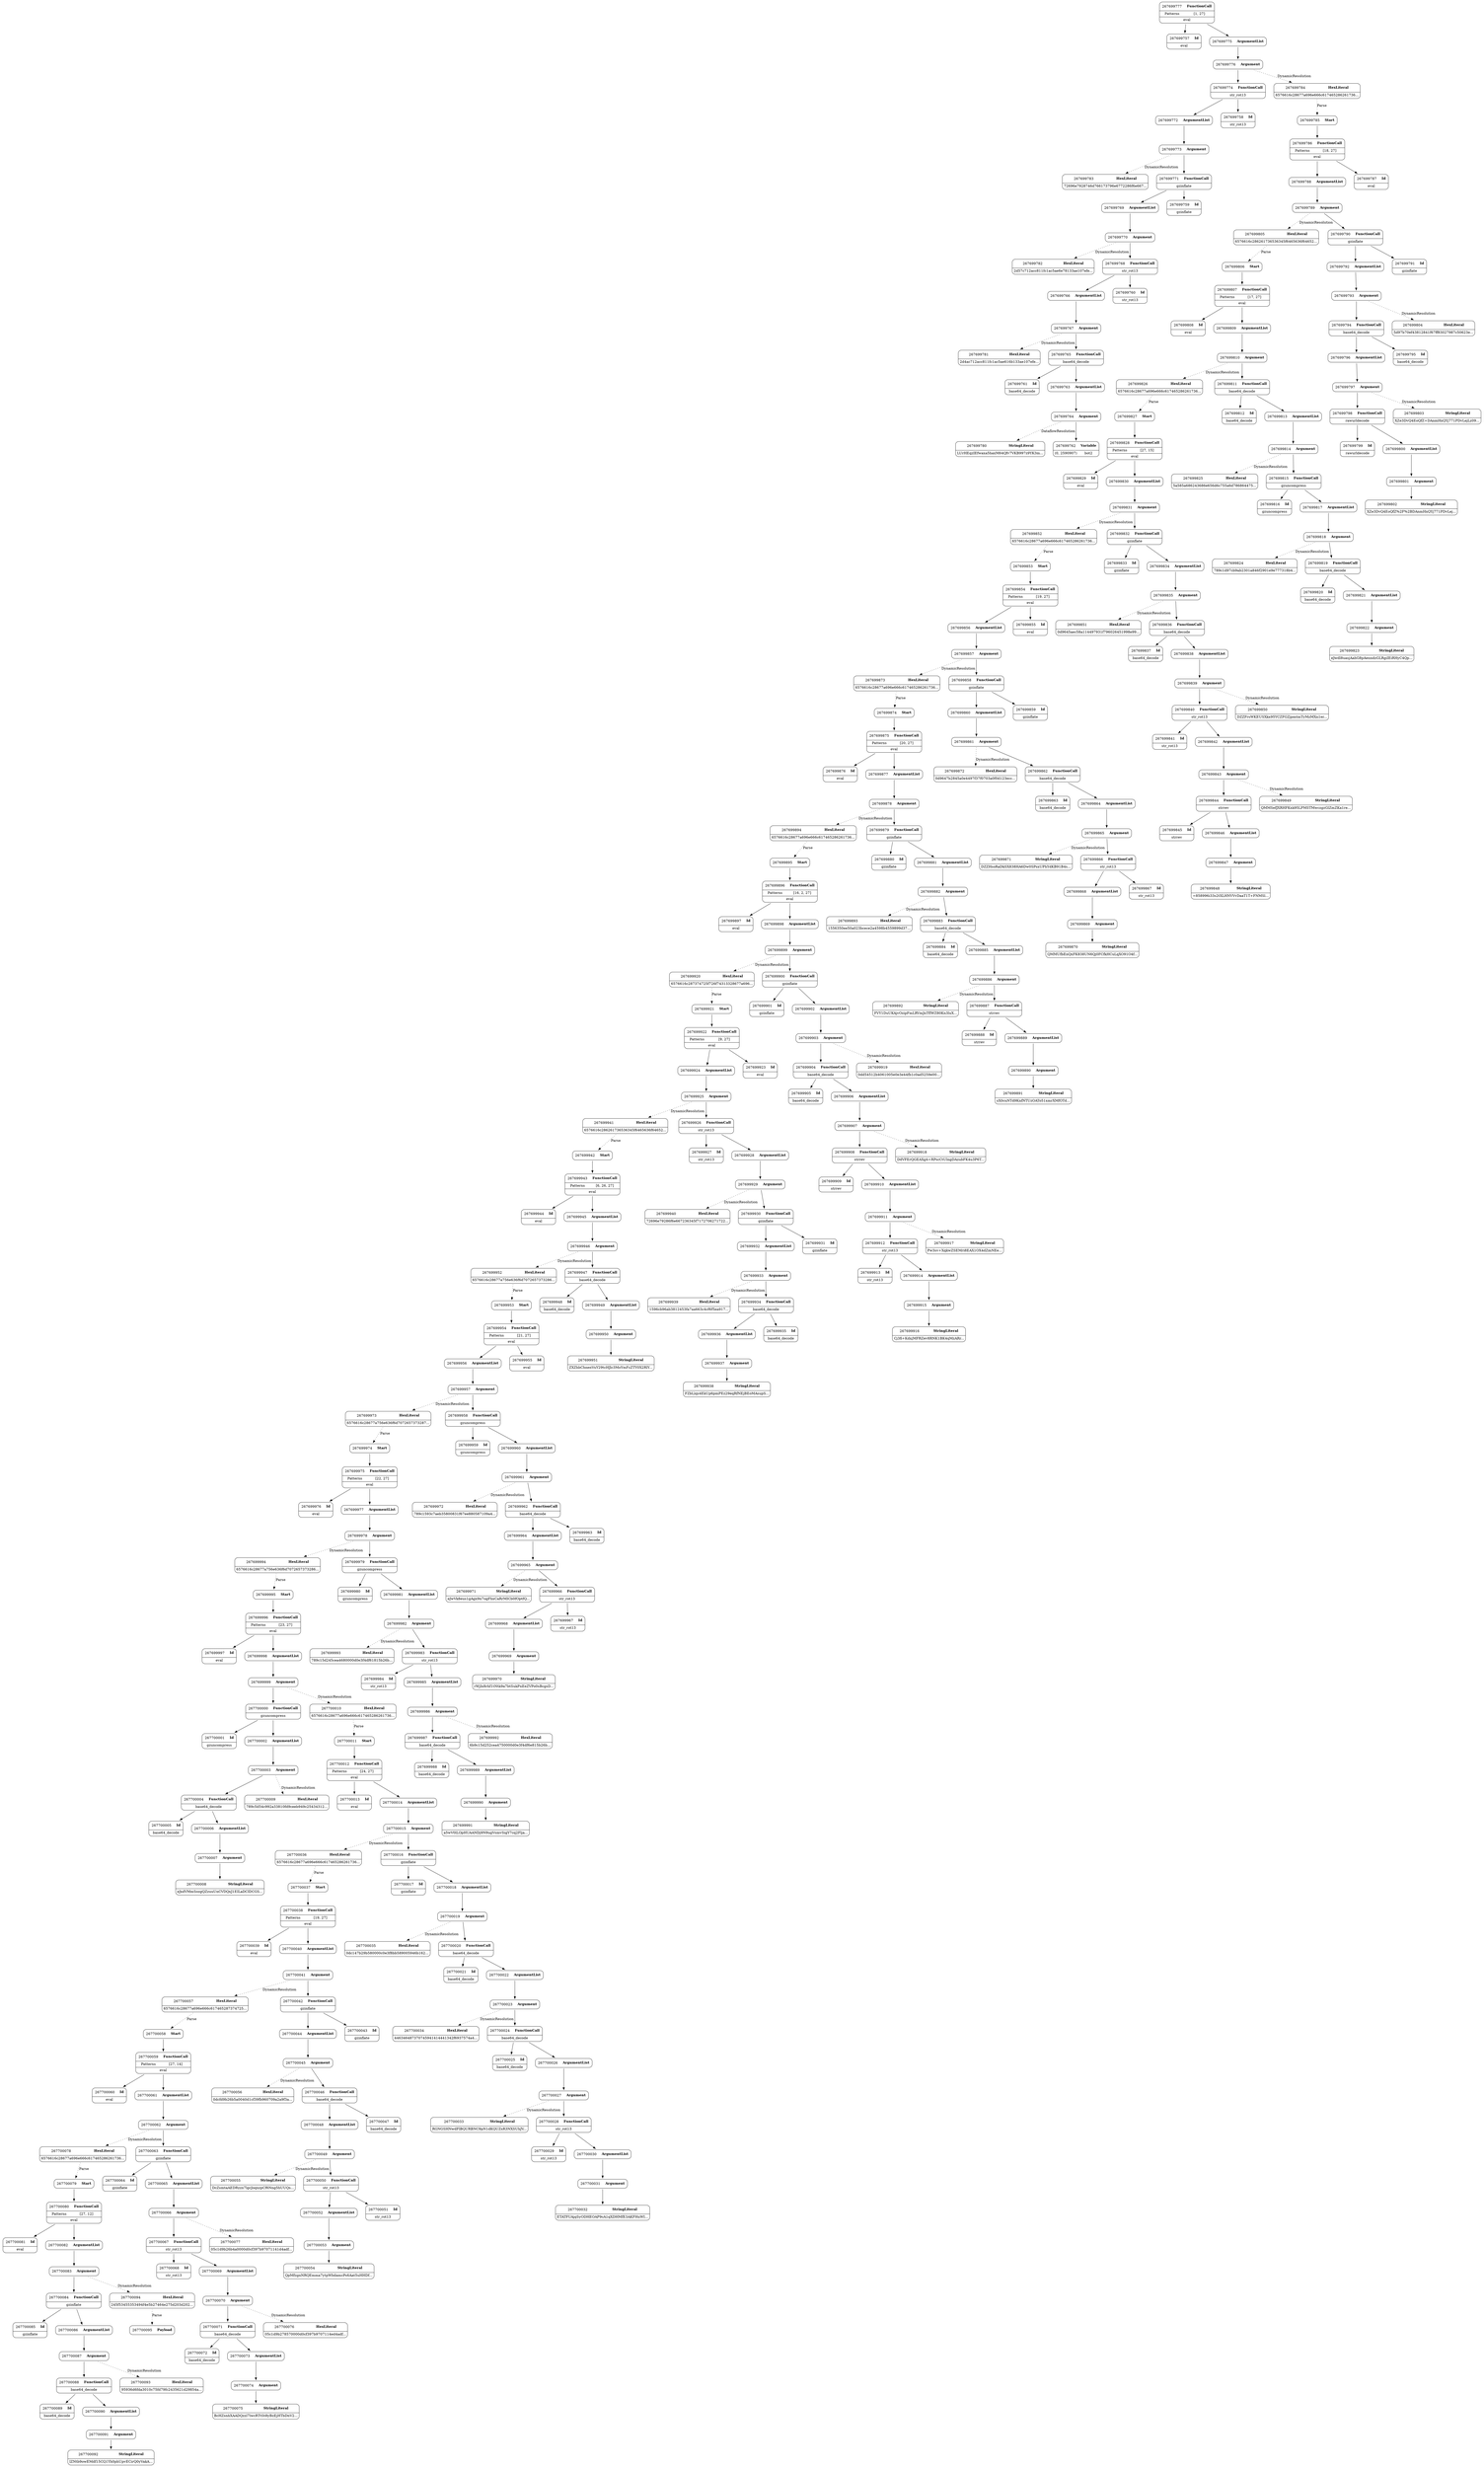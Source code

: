 digraph ast {
node [shape=none];
267700084 [label=<<TABLE border='1' cellspacing='0' cellpadding='10' style='rounded' ><TR><TD border='0'>267700084</TD><TD border='0'><B>FunctionCall</B></TD></TR><HR/><TR><TD border='0' cellpadding='5' colspan='2'>gzinflate</TD></TR></TABLE>>];
267700084 -> 267700085 [weight=2];
267700084 -> 267700086 [weight=2];
267700085 [label=<<TABLE border='1' cellspacing='0' cellpadding='10' style='rounded' ><TR><TD border='0'>267700085</TD><TD border='0'><B>Id</B></TD></TR><HR/><TR><TD border='0' cellpadding='5' colspan='2'>gzinflate</TD></TR></TABLE>>];
267700086 [label=<<TABLE border='1' cellspacing='0' cellpadding='10' style='rounded' ><TR><TD border='0'>267700086</TD><TD border='0'><B>ArgumentList</B></TD></TR></TABLE>>];
267700086 -> 267700087 [weight=2];
267700087 [label=<<TABLE border='1' cellspacing='0' cellpadding='10' style='rounded' ><TR><TD border='0'>267700087</TD><TD border='0'><B>Argument</B></TD></TR></TABLE>>];
267700087 -> 267700088 [weight=2];
267700087 -> 267700093 [style=dotted,label=DynamicResolution];
267700080 [label=<<TABLE border='1' cellspacing='0' cellpadding='10' style='rounded' ><TR><TD border='0'>267700080</TD><TD border='0'><B>FunctionCall</B></TD></TR><HR/><TR><TD border='0' cellpadding='5'>Patterns</TD><TD border='0' cellpadding='5'>[27, 12]</TD></TR><HR/><TR><TD border='0' cellpadding='5' colspan='2'>eval</TD></TR></TABLE>>];
267700080 -> 267700081 [weight=2];
267700080 -> 267700082 [weight=2];
267700081 [label=<<TABLE border='1' cellspacing='0' cellpadding='10' style='rounded' ><TR><TD border='0'>267700081</TD><TD border='0'><B>Id</B></TD></TR><HR/><TR><TD border='0' cellpadding='5' colspan='2'>eval</TD></TR></TABLE>>];
267700082 [label=<<TABLE border='1' cellspacing='0' cellpadding='10' style='rounded' ><TR><TD border='0'>267700082</TD><TD border='0'><B>ArgumentList</B></TD></TR></TABLE>>];
267700082 -> 267700083 [weight=2];
267700083 [label=<<TABLE border='1' cellspacing='0' cellpadding='10' style='rounded' ><TR><TD border='0'>267700083</TD><TD border='0'><B>Argument</B></TD></TR></TABLE>>];
267700083 -> 267700084 [weight=2];
267700083 -> 267700094 [style=dotted,label=DynamicResolution];
267700092 [label=<<TABLE border='1' cellspacing='0' cellpadding='10' style='rounded' ><TR><TD border='0'>267700092</TD><TD border='0'><B>StringLiteral</B></TD></TR><HR/><TR><TD border='0' cellpadding='5' colspan='2'>lZNtb9owEMdf15CQ1Yh0phUpvECirQ0yVakA...</TD></TR></TABLE>>];
267700093 [label=<<TABLE border='1' cellspacing='0' cellpadding='10' style='rounded' ><TR><TD border='0'>267700093</TD><TD border='0'><B>HexLiteral</B></TD></TR><HR/><TR><TD border='0' cellpadding='5' colspan='2'>95936d6fda3010c75fd79fc2435621d29854a...</TD></TR></TABLE>>];
267700094 [label=<<TABLE border='1' cellspacing='0' cellpadding='10' style='rounded' ><TR><TD border='0'>267700094</TD><TD border='0'><B>HexLiteral</B></TD></TR><HR/><TR><TD border='0' cellpadding='5' colspan='2'>245f53455353494f4e5b27464e275d203d202...</TD></TR></TABLE>>];
267700094 -> 267700095 [style=dotted,label=Parse];
267700095 [label=<<TABLE border='1' cellspacing='0' cellpadding='10' style='rounded' ><TR><TD border='0'>267700095</TD><TD border='0'><B>Payload</B></TD></TR></TABLE>>];
267700088 [label=<<TABLE border='1' cellspacing='0' cellpadding='10' style='rounded' ><TR><TD border='0'>267700088</TD><TD border='0'><B>FunctionCall</B></TD></TR><HR/><TR><TD border='0' cellpadding='5' colspan='2'>base64_decode</TD></TR></TABLE>>];
267700088 -> 267700089 [weight=2];
267700088 -> 267700090 [weight=2];
267700089 [label=<<TABLE border='1' cellspacing='0' cellpadding='10' style='rounded' ><TR><TD border='0'>267700089</TD><TD border='0'><B>Id</B></TD></TR><HR/><TR><TD border='0' cellpadding='5' colspan='2'>base64_decode</TD></TR></TABLE>>];
267700090 [label=<<TABLE border='1' cellspacing='0' cellpadding='10' style='rounded' ><TR><TD border='0'>267700090</TD><TD border='0'><B>ArgumentList</B></TD></TR></TABLE>>];
267700090 -> 267700091 [weight=2];
267700091 [label=<<TABLE border='1' cellspacing='0' cellpadding='10' style='rounded' ><TR><TD border='0'>267700091</TD><TD border='0'><B>Argument</B></TD></TR></TABLE>>];
267700091 -> 267700092 [weight=2];
267700068 [label=<<TABLE border='1' cellspacing='0' cellpadding='10' style='rounded' ><TR><TD border='0'>267700068</TD><TD border='0'><B>Id</B></TD></TR><HR/><TR><TD border='0' cellpadding='5' colspan='2'>str_rot13</TD></TR></TABLE>>];
267700069 [label=<<TABLE border='1' cellspacing='0' cellpadding='10' style='rounded' ><TR><TD border='0'>267700069</TD><TD border='0'><B>ArgumentList</B></TD></TR></TABLE>>];
267700069 -> 267700070 [weight=2];
267700070 [label=<<TABLE border='1' cellspacing='0' cellpadding='10' style='rounded' ><TR><TD border='0'>267700070</TD><TD border='0'><B>Argument</B></TD></TR></TABLE>>];
267700070 -> 267700071 [weight=2];
267700070 -> 267700076 [style=dotted,label=DynamicResolution];
267700071 [label=<<TABLE border='1' cellspacing='0' cellpadding='10' style='rounded' ><TR><TD border='0'>267700071</TD><TD border='0'><B>FunctionCall</B></TD></TR><HR/><TR><TD border='0' cellpadding='5' colspan='2'>base64_decode</TD></TR></TABLE>>];
267700071 -> 267700072 [weight=2];
267700071 -> 267700073 [weight=2];
267700064 [label=<<TABLE border='1' cellspacing='0' cellpadding='10' style='rounded' ><TR><TD border='0'>267700064</TD><TD border='0'><B>Id</B></TD></TR><HR/><TR><TD border='0' cellpadding='5' colspan='2'>gzinflate</TD></TR></TABLE>>];
267700065 [label=<<TABLE border='1' cellspacing='0' cellpadding='10' style='rounded' ><TR><TD border='0'>267700065</TD><TD border='0'><B>ArgumentList</B></TD></TR></TABLE>>];
267700065 -> 267700066 [weight=2];
267700066 [label=<<TABLE border='1' cellspacing='0' cellpadding='10' style='rounded' ><TR><TD border='0'>267700066</TD><TD border='0'><B>Argument</B></TD></TR></TABLE>>];
267700066 -> 267700067 [weight=2];
267700066 -> 267700077 [style=dotted,label=DynamicResolution];
267700067 [label=<<TABLE border='1' cellspacing='0' cellpadding='10' style='rounded' ><TR><TD border='0'>267700067</TD><TD border='0'><B>FunctionCall</B></TD></TR><HR/><TR><TD border='0' cellpadding='5' colspan='2'>str_rot13</TD></TR></TABLE>>];
267700067 -> 267700068 [weight=2];
267700067 -> 267700069 [weight=2];
267700076 [label=<<TABLE border='1' cellspacing='0' cellpadding='10' style='rounded' ><TR><TD border='0'>267700076</TD><TD border='0'><B>HexLiteral</B></TD></TR><HR/><TR><TD border='0' cellpadding='5' colspan='2'>05c1d9b278570000d0cf397b9707114ed4adf...</TD></TR></TABLE>>];
267700077 [label=<<TABLE border='1' cellspacing='0' cellpadding='10' style='rounded' ><TR><TD border='0'>267700077</TD><TD border='0'><B>HexLiteral</B></TD></TR><HR/><TR><TD border='0' cellpadding='5' colspan='2'>05c1d9b26b4a0000d0cf397b97071141d4adf...</TD></TR></TABLE>>];
267700078 [label=<<TABLE border='1' cellspacing='0' cellpadding='10' style='rounded' ><TR><TD border='0'>267700078</TD><TD border='0'><B>HexLiteral</B></TD></TR><HR/><TR><TD border='0' cellpadding='5' colspan='2'>6576616c28677a696e666c617465286261736...</TD></TR></TABLE>>];
267700078 -> 267700079 [style=dotted,label=Parse];
267700079 [label=<<TABLE border='1' cellspacing='0' cellpadding='10' style='rounded' ><TR><TD border='0'>267700079</TD><TD border='0'><B>Start</B></TD></TR></TABLE>>];
267700079 -> 267700080 [weight=2];
267700072 [label=<<TABLE border='1' cellspacing='0' cellpadding='10' style='rounded' ><TR><TD border='0'>267700072</TD><TD border='0'><B>Id</B></TD></TR><HR/><TR><TD border='0' cellpadding='5' colspan='2'>base64_decode</TD></TR></TABLE>>];
267700073 [label=<<TABLE border='1' cellspacing='0' cellpadding='10' style='rounded' ><TR><TD border='0'>267700073</TD><TD border='0'><B>ArgumentList</B></TD></TR></TABLE>>];
267700073 -> 267700074 [weight=2];
267700074 [label=<<TABLE border='1' cellspacing='0' cellpadding='10' style='rounded' ><TR><TD border='0'>267700074</TD><TD border='0'><B>Argument</B></TD></TR></TABLE>>];
267700074 -> 267700075 [weight=2];
267700075 [label=<<TABLE border='1' cellspacing='0' cellpadding='10' style='rounded' ><TR><TD border='0'>267700075</TD><TD border='0'><B>StringLiteral</B></TD></TR><HR/><TR><TD border='0' cellpadding='5' colspan='2'>BcHZsnhXAADQzzl7lwcRTtSt8yBzEjHTbDnV2...</TD></TR></TABLE>>];
267700052 [label=<<TABLE border='1' cellspacing='0' cellpadding='10' style='rounded' ><TR><TD border='0'>267700052</TD><TD border='0'><B>ArgumentList</B></TD></TR></TABLE>>];
267700052 -> 267700053 [weight=2];
267700053 [label=<<TABLE border='1' cellspacing='0' cellpadding='10' style='rounded' ><TR><TD border='0'>267700053</TD><TD border='0'><B>Argument</B></TD></TR></TABLE>>];
267700053 -> 267700054 [weight=2];
267700054 [label=<<TABLE border='1' cellspacing='0' cellpadding='10' style='rounded' ><TR><TD border='0'>267700054</TD><TD border='0'><B>StringLiteral</B></TD></TR><HR/><TR><TD border='0' cellpadding='5' colspan='2'>QpMfzgnNRQEmma7ytpWbdamcPs6Aat5uHHDf...</TD></TR></TABLE>>];
267700055 [label=<<TABLE border='1' cellspacing='0' cellpadding='10' style='rounded' ><TR><TD border='0'>267700055</TD><TD border='0'><B>StringLiteral</B></TD></TR><HR/><TR><TD border='0' cellpadding='5' colspan='2'>DcZsmtaAEDRzzn7lgcJoqnzpCf6Nng5hUUQs...</TD></TR></TABLE>>];
267700048 [label=<<TABLE border='1' cellspacing='0' cellpadding='10' style='rounded' ><TR><TD border='0'>267700048</TD><TD border='0'><B>ArgumentList</B></TD></TR></TABLE>>];
267700048 -> 267700049 [weight=2];
267700049 [label=<<TABLE border='1' cellspacing='0' cellpadding='10' style='rounded' ><TR><TD border='0'>267700049</TD><TD border='0'><B>Argument</B></TD></TR></TABLE>>];
267700049 -> 267700050 [weight=2];
267700049 -> 267700055 [style=dotted,label=DynamicResolution];
267700050 [label=<<TABLE border='1' cellspacing='0' cellpadding='10' style='rounded' ><TR><TD border='0'>267700050</TD><TD border='0'><B>FunctionCall</B></TD></TR><HR/><TR><TD border='0' cellpadding='5' colspan='2'>str_rot13</TD></TR></TABLE>>];
267700050 -> 267700051 [weight=2];
267700050 -> 267700052 [weight=2];
267700051 [label=<<TABLE border='1' cellspacing='0' cellpadding='10' style='rounded' ><TR><TD border='0'>267700051</TD><TD border='0'><B>Id</B></TD></TR><HR/><TR><TD border='0' cellpadding='5' colspan='2'>str_rot13</TD></TR></TABLE>>];
267700060 [label=<<TABLE border='1' cellspacing='0' cellpadding='10' style='rounded' ><TR><TD border='0'>267700060</TD><TD border='0'><B>Id</B></TD></TR><HR/><TR><TD border='0' cellpadding='5' colspan='2'>eval</TD></TR></TABLE>>];
267700061 [label=<<TABLE border='1' cellspacing='0' cellpadding='10' style='rounded' ><TR><TD border='0'>267700061</TD><TD border='0'><B>ArgumentList</B></TD></TR></TABLE>>];
267700061 -> 267700062 [weight=2];
267700062 [label=<<TABLE border='1' cellspacing='0' cellpadding='10' style='rounded' ><TR><TD border='0'>267700062</TD><TD border='0'><B>Argument</B></TD></TR></TABLE>>];
267700062 -> 267700063 [weight=2];
267700062 -> 267700078 [style=dotted,label=DynamicResolution];
267700063 [label=<<TABLE border='1' cellspacing='0' cellpadding='10' style='rounded' ><TR><TD border='0'>267700063</TD><TD border='0'><B>FunctionCall</B></TD></TR><HR/><TR><TD border='0' cellpadding='5' colspan='2'>gzinflate</TD></TR></TABLE>>];
267700063 -> 267700064 [weight=2];
267700063 -> 267700065 [weight=2];
267700056 [label=<<TABLE border='1' cellspacing='0' cellpadding='10' style='rounded' ><TR><TD border='0'>267700056</TD><TD border='0'><B>HexLiteral</B></TD></TR><HR/><TR><TD border='0' cellpadding='5' colspan='2'>0dcfd9b26b5a0040d1cf39fb960709a2a9f3a...</TD></TR></TABLE>>];
267700057 [label=<<TABLE border='1' cellspacing='0' cellpadding='10' style='rounded' ><TR><TD border='0'>267700057</TD><TD border='0'><B>HexLiteral</B></TD></TR><HR/><TR><TD border='0' cellpadding='5' colspan='2'>6576616c28677a696e666c617465287374725...</TD></TR></TABLE>>];
267700057 -> 267700058 [style=dotted,label=Parse];
267700058 [label=<<TABLE border='1' cellspacing='0' cellpadding='10' style='rounded' ><TR><TD border='0'>267700058</TD><TD border='0'><B>Start</B></TD></TR></TABLE>>];
267700058 -> 267700059 [weight=2];
267700059 [label=<<TABLE border='1' cellspacing='0' cellpadding='10' style='rounded' ><TR><TD border='0'>267700059</TD><TD border='0'><B>FunctionCall</B></TD></TR><HR/><TR><TD border='0' cellpadding='5'>Patterns</TD><TD border='0' cellpadding='5'>[27, 14]</TD></TR><HR/><TR><TD border='0' cellpadding='5' colspan='2'>eval</TD></TR></TABLE>>];
267700059 -> 267700060 [weight=2];
267700059 -> 267700061 [weight=2];
267700036 [label=<<TABLE border='1' cellspacing='0' cellpadding='10' style='rounded' ><TR><TD border='0'>267700036</TD><TD border='0'><B>HexLiteral</B></TD></TR><HR/><TR><TD border='0' cellpadding='5' colspan='2'>6576616c28677a696e666c617465286261736...</TD></TR></TABLE>>];
267700036 -> 267700037 [style=dotted,label=Parse];
267700037 [label=<<TABLE border='1' cellspacing='0' cellpadding='10' style='rounded' ><TR><TD border='0'>267700037</TD><TD border='0'><B>Start</B></TD></TR></TABLE>>];
267700037 -> 267700038 [weight=2];
267700038 [label=<<TABLE border='1' cellspacing='0' cellpadding='10' style='rounded' ><TR><TD border='0'>267700038</TD><TD border='0'><B>FunctionCall</B></TD></TR><HR/><TR><TD border='0' cellpadding='5'>Patterns</TD><TD border='0' cellpadding='5'>[19, 27]</TD></TR><HR/><TR><TD border='0' cellpadding='5' colspan='2'>eval</TD></TR></TABLE>>];
267700038 -> 267700039 [weight=2];
267700038 -> 267700040 [weight=2];
267700039 [label=<<TABLE border='1' cellspacing='0' cellpadding='10' style='rounded' ><TR><TD border='0'>267700039</TD><TD border='0'><B>Id</B></TD></TR><HR/><TR><TD border='0' cellpadding='5' colspan='2'>eval</TD></TR></TABLE>>];
267700032 [label=<<TABLE border='1' cellspacing='0' cellpadding='10' style='rounded' ><TR><TD border='0'>267700032</TD><TD border='0'><B>StringLiteral</B></TD></TR><HR/><TR><TD border='0' cellpadding='5' colspan='2'>ETATFUAjqSyODHEOAP9cA1qXDHMfE3AKFHuWI...</TD></TR></TABLE>>];
267700033 [label=<<TABLE border='1' cellspacing='0' cellpadding='10' style='rounded' ><TR><TD border='0'>267700033</TD><TD border='0'><B>StringLiteral</B></TD></TR><HR/><TR><TD border='0' cellpadding='5' colspan='2'>RGNGSHNwdFlBQURBNC9pN1dKQUZsR3NXSUhJV...</TD></TR></TABLE>>];
267700034 [label=<<TABLE border='1' cellspacing='0' cellpadding='10' style='rounded' ><TR><TD border='0'>267700034</TD><TD border='0'><B>HexLiteral</B></TD></TR><HR/><TR><TD border='0' cellpadding='5' colspan='2'>446346487370745941414441342f6937574a4...</TD></TR></TABLE>>];
267700035 [label=<<TABLE border='1' cellspacing='0' cellpadding='10' style='rounded' ><TR><TD border='0'>267700035</TD><TD border='0'><B>HexLiteral</B></TD></TR><HR/><TR><TD border='0' cellpadding='5' colspan='2'>0dc147b29b580000c0e3f8bb589005946b162...</TD></TR></TABLE>>];
267700044 [label=<<TABLE border='1' cellspacing='0' cellpadding='10' style='rounded' ><TR><TD border='0'>267700044</TD><TD border='0'><B>ArgumentList</B></TD></TR></TABLE>>];
267700044 -> 267700045 [weight=2];
267700045 [label=<<TABLE border='1' cellspacing='0' cellpadding='10' style='rounded' ><TR><TD border='0'>267700045</TD><TD border='0'><B>Argument</B></TD></TR></TABLE>>];
267700045 -> 267700046 [weight=2];
267700045 -> 267700056 [style=dotted,label=DynamicResolution];
267700046 [label=<<TABLE border='1' cellspacing='0' cellpadding='10' style='rounded' ><TR><TD border='0'>267700046</TD><TD border='0'><B>FunctionCall</B></TD></TR><HR/><TR><TD border='0' cellpadding='5' colspan='2'>base64_decode</TD></TR></TABLE>>];
267700046 -> 267700047 [weight=2];
267700046 -> 267700048 [weight=2];
267700047 [label=<<TABLE border='1' cellspacing='0' cellpadding='10' style='rounded' ><TR><TD border='0'>267700047</TD><TD border='0'><B>Id</B></TD></TR><HR/><TR><TD border='0' cellpadding='5' colspan='2'>base64_decode</TD></TR></TABLE>>];
267700040 [label=<<TABLE border='1' cellspacing='0' cellpadding='10' style='rounded' ><TR><TD border='0'>267700040</TD><TD border='0'><B>ArgumentList</B></TD></TR></TABLE>>];
267700040 -> 267700041 [weight=2];
267700041 [label=<<TABLE border='1' cellspacing='0' cellpadding='10' style='rounded' ><TR><TD border='0'>267700041</TD><TD border='0'><B>Argument</B></TD></TR></TABLE>>];
267700041 -> 267700042 [weight=2];
267700041 -> 267700057 [style=dotted,label=DynamicResolution];
267700042 [label=<<TABLE border='1' cellspacing='0' cellpadding='10' style='rounded' ><TR><TD border='0'>267700042</TD><TD border='0'><B>FunctionCall</B></TD></TR><HR/><TR><TD border='0' cellpadding='5' colspan='2'>gzinflate</TD></TR></TABLE>>];
267700042 -> 267700043 [weight=2];
267700042 -> 267700044 [weight=2];
267700043 [label=<<TABLE border='1' cellspacing='0' cellpadding='10' style='rounded' ><TR><TD border='0'>267700043</TD><TD border='0'><B>Id</B></TD></TR><HR/><TR><TD border='0' cellpadding='5' colspan='2'>gzinflate</TD></TR></TABLE>>];
267700020 [label=<<TABLE border='1' cellspacing='0' cellpadding='10' style='rounded' ><TR><TD border='0'>267700020</TD><TD border='0'><B>FunctionCall</B></TD></TR><HR/><TR><TD border='0' cellpadding='5' colspan='2'>base64_decode</TD></TR></TABLE>>];
267700020 -> 267700021 [weight=2];
267700020 -> 267700022 [weight=2];
267700021 [label=<<TABLE border='1' cellspacing='0' cellpadding='10' style='rounded' ><TR><TD border='0'>267700021</TD><TD border='0'><B>Id</B></TD></TR><HR/><TR><TD border='0' cellpadding='5' colspan='2'>base64_decode</TD></TR></TABLE>>];
267700022 [label=<<TABLE border='1' cellspacing='0' cellpadding='10' style='rounded' ><TR><TD border='0'>267700022</TD><TD border='0'><B>ArgumentList</B></TD></TR></TABLE>>];
267700022 -> 267700023 [weight=2];
267700023 [label=<<TABLE border='1' cellspacing='0' cellpadding='10' style='rounded' ><TR><TD border='0'>267700023</TD><TD border='0'><B>Argument</B></TD></TR></TABLE>>];
267700023 -> 267700024 [weight=2];
267700023 -> 267700034 [style=dotted,label=DynamicResolution];
267700016 [label=<<TABLE border='1' cellspacing='0' cellpadding='10' style='rounded' ><TR><TD border='0'>267700016</TD><TD border='0'><B>FunctionCall</B></TD></TR><HR/><TR><TD border='0' cellpadding='5' colspan='2'>gzinflate</TD></TR></TABLE>>];
267700016 -> 267700017 [weight=2];
267700016 -> 267700018 [weight=2];
267700017 [label=<<TABLE border='1' cellspacing='0' cellpadding='10' style='rounded' ><TR><TD border='0'>267700017</TD><TD border='0'><B>Id</B></TD></TR><HR/><TR><TD border='0' cellpadding='5' colspan='2'>gzinflate</TD></TR></TABLE>>];
267700018 [label=<<TABLE border='1' cellspacing='0' cellpadding='10' style='rounded' ><TR><TD border='0'>267700018</TD><TD border='0'><B>ArgumentList</B></TD></TR></TABLE>>];
267700018 -> 267700019 [weight=2];
267700019 [label=<<TABLE border='1' cellspacing='0' cellpadding='10' style='rounded' ><TR><TD border='0'>267700019</TD><TD border='0'><B>Argument</B></TD></TR></TABLE>>];
267700019 -> 267700020 [weight=2];
267700019 -> 267700035 [style=dotted,label=DynamicResolution];
267700028 [label=<<TABLE border='1' cellspacing='0' cellpadding='10' style='rounded' ><TR><TD border='0'>267700028</TD><TD border='0'><B>FunctionCall</B></TD></TR><HR/><TR><TD border='0' cellpadding='5' colspan='2'>str_rot13</TD></TR></TABLE>>];
267700028 -> 267700029 [weight=2];
267700028 -> 267700030 [weight=2];
267700029 [label=<<TABLE border='1' cellspacing='0' cellpadding='10' style='rounded' ><TR><TD border='0'>267700029</TD><TD border='0'><B>Id</B></TD></TR><HR/><TR><TD border='0' cellpadding='5' colspan='2'>str_rot13</TD></TR></TABLE>>];
267700030 [label=<<TABLE border='1' cellspacing='0' cellpadding='10' style='rounded' ><TR><TD border='0'>267700030</TD><TD border='0'><B>ArgumentList</B></TD></TR></TABLE>>];
267700030 -> 267700031 [weight=2];
267700031 [label=<<TABLE border='1' cellspacing='0' cellpadding='10' style='rounded' ><TR><TD border='0'>267700031</TD><TD border='0'><B>Argument</B></TD></TR></TABLE>>];
267700031 -> 267700032 [weight=2];
267700024 [label=<<TABLE border='1' cellspacing='0' cellpadding='10' style='rounded' ><TR><TD border='0'>267700024</TD><TD border='0'><B>FunctionCall</B></TD></TR><HR/><TR><TD border='0' cellpadding='5' colspan='2'>base64_decode</TD></TR></TABLE>>];
267700024 -> 267700025 [weight=2];
267700024 -> 267700026 [weight=2];
267700025 [label=<<TABLE border='1' cellspacing='0' cellpadding='10' style='rounded' ><TR><TD border='0'>267700025</TD><TD border='0'><B>Id</B></TD></TR><HR/><TR><TD border='0' cellpadding='5' colspan='2'>base64_decode</TD></TR></TABLE>>];
267700026 [label=<<TABLE border='1' cellspacing='0' cellpadding='10' style='rounded' ><TR><TD border='0'>267700026</TD><TD border='0'><B>ArgumentList</B></TD></TR></TABLE>>];
267700026 -> 267700027 [weight=2];
267700027 [label=<<TABLE border='1' cellspacing='0' cellpadding='10' style='rounded' ><TR><TD border='0'>267700027</TD><TD border='0'><B>Argument</B></TD></TR></TABLE>>];
267700027 -> 267700028 [weight=2];
267700027 -> 267700033 [style=dotted,label=DynamicResolution];
267700004 [label=<<TABLE border='1' cellspacing='0' cellpadding='10' style='rounded' ><TR><TD border='0'>267700004</TD><TD border='0'><B>FunctionCall</B></TD></TR><HR/><TR><TD border='0' cellpadding='5' colspan='2'>base64_decode</TD></TR></TABLE>>];
267700004 -> 267700005 [weight=2];
267700004 -> 267700006 [weight=2];
267700005 [label=<<TABLE border='1' cellspacing='0' cellpadding='10' style='rounded' ><TR><TD border='0'>267700005</TD><TD border='0'><B>Id</B></TD></TR><HR/><TR><TD border='0' cellpadding='5' colspan='2'>base64_decode</TD></TR></TABLE>>];
267700006 [label=<<TABLE border='1' cellspacing='0' cellpadding='10' style='rounded' ><TR><TD border='0'>267700006</TD><TD border='0'><B>ArgumentList</B></TD></TR></TABLE>>];
267700006 -> 267700007 [weight=2];
267700007 [label=<<TABLE border='1' cellspacing='0' cellpadding='10' style='rounded' ><TR><TD border='0'>267700007</TD><TD border='0'><B>Argument</B></TD></TR></TABLE>>];
267700007 -> 267700008 [weight=2];
267700000 [label=<<TABLE border='1' cellspacing='0' cellpadding='10' style='rounded' ><TR><TD border='0'>267700000</TD><TD border='0'><B>FunctionCall</B></TD></TR><HR/><TR><TD border='0' cellpadding='5' colspan='2'>gzuncompress</TD></TR></TABLE>>];
267700000 -> 267700001 [weight=2];
267700000 -> 267700002 [weight=2];
267700001 [label=<<TABLE border='1' cellspacing='0' cellpadding='10' style='rounded' ><TR><TD border='0'>267700001</TD><TD border='0'><B>Id</B></TD></TR><HR/><TR><TD border='0' cellpadding='5' colspan='2'>gzuncompress</TD></TR></TABLE>>];
267700002 [label=<<TABLE border='1' cellspacing='0' cellpadding='10' style='rounded' ><TR><TD border='0'>267700002</TD><TD border='0'><B>ArgumentList</B></TD></TR></TABLE>>];
267700002 -> 267700003 [weight=2];
267700003 [label=<<TABLE border='1' cellspacing='0' cellpadding='10' style='rounded' ><TR><TD border='0'>267700003</TD><TD border='0'><B>Argument</B></TD></TR></TABLE>>];
267700003 -> 267700004 [weight=2];
267700003 -> 267700009 [style=dotted,label=DynamicResolution];
267700012 [label=<<TABLE border='1' cellspacing='0' cellpadding='10' style='rounded' ><TR><TD border='0'>267700012</TD><TD border='0'><B>FunctionCall</B></TD></TR><HR/><TR><TD border='0' cellpadding='5'>Patterns</TD><TD border='0' cellpadding='5'>[24, 27]</TD></TR><HR/><TR><TD border='0' cellpadding='5' colspan='2'>eval</TD></TR></TABLE>>];
267700012 -> 267700013 [weight=2];
267700012 -> 267700014 [weight=2];
267700013 [label=<<TABLE border='1' cellspacing='0' cellpadding='10' style='rounded' ><TR><TD border='0'>267700013</TD><TD border='0'><B>Id</B></TD></TR><HR/><TR><TD border='0' cellpadding='5' colspan='2'>eval</TD></TR></TABLE>>];
267700014 [label=<<TABLE border='1' cellspacing='0' cellpadding='10' style='rounded' ><TR><TD border='0'>267700014</TD><TD border='0'><B>ArgumentList</B></TD></TR></TABLE>>];
267700014 -> 267700015 [weight=2];
267700015 [label=<<TABLE border='1' cellspacing='0' cellpadding='10' style='rounded' ><TR><TD border='0'>267700015</TD><TD border='0'><B>Argument</B></TD></TR></TABLE>>];
267700015 -> 267700016 [weight=2];
267700015 -> 267700036 [style=dotted,label=DynamicResolution];
267700008 [label=<<TABLE border='1' cellspacing='0' cellpadding='10' style='rounded' ><TR><TD border='0'>267700008</TD><TD border='0'><B>StringLiteral</B></TD></TR><HR/><TR><TD border='0' cellpadding='5' colspan='2'>eJxdVMmSozgQZzuuUnCVDQxJ1EILaDCIDCGS...</TD></TR></TABLE>>];
267700009 [label=<<TABLE border='1' cellspacing='0' cellpadding='10' style='rounded' ><TR><TD border='0'>267700009</TD><TD border='0'><B>HexLiteral</B></TD></TR><HR/><TR><TD border='0' cellpadding='5' colspan='2'>789c5d54c992a33810fd9ceeb949c25434312...</TD></TR></TABLE>>];
267700010 [label=<<TABLE border='1' cellspacing='0' cellpadding='10' style='rounded' ><TR><TD border='0'>267700010</TD><TD border='0'><B>HexLiteral</B></TD></TR><HR/><TR><TD border='0' cellpadding='5' colspan='2'>6576616c28677a696e666c617465286261736...</TD></TR></TABLE>>];
267700010 -> 267700011 [style=dotted,label=Parse];
267700011 [label=<<TABLE border='1' cellspacing='0' cellpadding='10' style='rounded' ><TR><TD border='0'>267700011</TD><TD border='0'><B>Start</B></TD></TR></TABLE>>];
267700011 -> 267700012 [weight=2];
267699988 [label=<<TABLE border='1' cellspacing='0' cellpadding='10' style='rounded' ><TR><TD border='0'>267699988</TD><TD border='0'><B>Id</B></TD></TR><HR/><TR><TD border='0' cellpadding='5' colspan='2'>base64_decode</TD></TR></TABLE>>];
267699989 [label=<<TABLE border='1' cellspacing='0' cellpadding='10' style='rounded' ><TR><TD border='0'>267699989</TD><TD border='0'><B>ArgumentList</B></TD></TR></TABLE>>];
267699989 -> 267699990 [weight=2];
267699990 [label=<<TABLE border='1' cellspacing='0' cellpadding='10' style='rounded' ><TR><TD border='0'>267699990</TD><TD border='0'><B>Argument</B></TD></TR></TABLE>>];
267699990 -> 267699991 [weight=2];
267699991 [label=<<TABLE border='1' cellspacing='0' cellpadding='10' style='rounded' ><TR><TD border='0'>267699991</TD><TD border='0'><B>StringLiteral</B></TD></TR><HR/><TR><TD border='0' cellpadding='5' colspan='2'>a5wV0lLOpHUAANDj9N9ugVsmvSigY7cq2Flja...</TD></TR></TABLE>>];
267699984 [label=<<TABLE border='1' cellspacing='0' cellpadding='10' style='rounded' ><TR><TD border='0'>267699984</TD><TD border='0'><B>Id</B></TD></TR><HR/><TR><TD border='0' cellpadding='5' colspan='2'>str_rot13</TD></TR></TABLE>>];
267699985 [label=<<TABLE border='1' cellspacing='0' cellpadding='10' style='rounded' ><TR><TD border='0'>267699985</TD><TD border='0'><B>ArgumentList</B></TD></TR></TABLE>>];
267699985 -> 267699986 [weight=2];
267699986 [label=<<TABLE border='1' cellspacing='0' cellpadding='10' style='rounded' ><TR><TD border='0'>267699986</TD><TD border='0'><B>Argument</B></TD></TR></TABLE>>];
267699986 -> 267699987 [weight=2];
267699986 -> 267699992 [style=dotted,label=DynamicResolution];
267699987 [label=<<TABLE border='1' cellspacing='0' cellpadding='10' style='rounded' ><TR><TD border='0'>267699987</TD><TD border='0'><B>FunctionCall</B></TD></TR><HR/><TR><TD border='0' cellpadding='5' colspan='2'>base64_decode</TD></TR></TABLE>>];
267699987 -> 267699988 [weight=2];
267699987 -> 267699989 [weight=2];
267699996 [label=<<TABLE border='1' cellspacing='0' cellpadding='10' style='rounded' ><TR><TD border='0'>267699996</TD><TD border='0'><B>FunctionCall</B></TD></TR><HR/><TR><TD border='0' cellpadding='5'>Patterns</TD><TD border='0' cellpadding='5'>[23, 27]</TD></TR><HR/><TR><TD border='0' cellpadding='5' colspan='2'>eval</TD></TR></TABLE>>];
267699996 -> 267699997 [weight=2];
267699996 -> 267699998 [weight=2];
267699997 [label=<<TABLE border='1' cellspacing='0' cellpadding='10' style='rounded' ><TR><TD border='0'>267699997</TD><TD border='0'><B>Id</B></TD></TR><HR/><TR><TD border='0' cellpadding='5' colspan='2'>eval</TD></TR></TABLE>>];
267699998 [label=<<TABLE border='1' cellspacing='0' cellpadding='10' style='rounded' ><TR><TD border='0'>267699998</TD><TD border='0'><B>ArgumentList</B></TD></TR></TABLE>>];
267699998 -> 267699999 [weight=2];
267699999 [label=<<TABLE border='1' cellspacing='0' cellpadding='10' style='rounded' ><TR><TD border='0'>267699999</TD><TD border='0'><B>Argument</B></TD></TR></TABLE>>];
267699999 -> 267700000 [weight=2];
267699999 -> 267700010 [style=dotted,label=DynamicResolution];
267699992 [label=<<TABLE border='1' cellspacing='0' cellpadding='10' style='rounded' ><TR><TD border='0'>267699992</TD><TD border='0'><B>HexLiteral</B></TD></TR><HR/><TR><TD border='0' cellpadding='5' colspan='2'>6b9c15d252cea4750000d0e3f4df6e815b26b...</TD></TR></TABLE>>];
267699993 [label=<<TABLE border='1' cellspacing='0' cellpadding='10' style='rounded' ><TR><TD border='0'>267699993</TD><TD border='0'><B>HexLiteral</B></TD></TR><HR/><TR><TD border='0' cellpadding='5' colspan='2'>789c15d245cea4680000d0e3f4df61815b26b...</TD></TR></TABLE>>];
267699994 [label=<<TABLE border='1' cellspacing='0' cellpadding='10' style='rounded' ><TR><TD border='0'>267699994</TD><TD border='0'><B>HexLiteral</B></TD></TR><HR/><TR><TD border='0' cellpadding='5' colspan='2'>6576616c28677a756e636f6d7072657373286...</TD></TR></TABLE>>];
267699994 -> 267699995 [style=dotted,label=Parse];
267699995 [label=<<TABLE border='1' cellspacing='0' cellpadding='10' style='rounded' ><TR><TD border='0'>267699995</TD><TD border='0'><B>Start</B></TD></TR></TABLE>>];
267699995 -> 267699996 [weight=2];
267699972 [label=<<TABLE border='1' cellspacing='0' cellpadding='10' style='rounded' ><TR><TD border='0'>267699972</TD><TD border='0'><B>HexLiteral</B></TD></TR><HR/><TR><TD border='0' cellpadding='5' colspan='2'>789c1593c7aeb35800831f67ee880587109a4...</TD></TR></TABLE>>];
267699973 [label=<<TABLE border='1' cellspacing='0' cellpadding='10' style='rounded' ><TR><TD border='0'>267699973</TD><TD border='0'><B>HexLiteral</B></TD></TR><HR/><TR><TD border='0' cellpadding='5' colspan='2'>6576616c28677a756e636f6d7072657373287...</TD></TR></TABLE>>];
267699973 -> 267699974 [style=dotted,label=Parse];
267699974 [label=<<TABLE border='1' cellspacing='0' cellpadding='10' style='rounded' ><TR><TD border='0'>267699974</TD><TD border='0'><B>Start</B></TD></TR></TABLE>>];
267699974 -> 267699975 [weight=2];
267699975 [label=<<TABLE border='1' cellspacing='0' cellpadding='10' style='rounded' ><TR><TD border='0'>267699975</TD><TD border='0'><B>FunctionCall</B></TD></TR><HR/><TR><TD border='0' cellpadding='5'>Patterns</TD><TD border='0' cellpadding='5'>[22, 27]</TD></TR><HR/><TR><TD border='0' cellpadding='5' colspan='2'>eval</TD></TR></TABLE>>];
267699975 -> 267699976 [weight=2];
267699975 -> 267699977 [weight=2];
267699968 [label=<<TABLE border='1' cellspacing='0' cellpadding='10' style='rounded' ><TR><TD border='0'>267699968</TD><TD border='0'><B>ArgumentList</B></TD></TR></TABLE>>];
267699968 -> 267699969 [weight=2];
267699969 [label=<<TABLE border='1' cellspacing='0' cellpadding='10' style='rounded' ><TR><TD border='0'>267699969</TD><TD border='0'><B>Argument</B></TD></TR></TABLE>>];
267699969 -> 267699970 [weight=2];
267699970 [label=<<TABLE border='1' cellspacing='0' cellpadding='10' style='rounded' ><TR><TD border='0'>267699970</TD><TD border='0'><B>StringLiteral</B></TD></TR><HR/><TR><TD border='0' cellpadding='5' colspan='2'>rWjIx8rhf1tNtk9a7btSukPnEeZVPo0sBcgsD...</TD></TR></TABLE>>];
267699971 [label=<<TABLE border='1' cellspacing='0' cellpadding='10' style='rounded' ><TR><TD border='0'>267699971</TD><TD border='0'><B>StringLiteral</B></TD></TR><HR/><TR><TD border='0' cellpadding='5' colspan='2'>eJwVk8eus1gAgx9n7ogFhxCaRrMICb0fOptfQ...</TD></TR></TABLE>>];
267699980 [label=<<TABLE border='1' cellspacing='0' cellpadding='10' style='rounded' ><TR><TD border='0'>267699980</TD><TD border='0'><B>Id</B></TD></TR><HR/><TR><TD border='0' cellpadding='5' colspan='2'>gzuncompress</TD></TR></TABLE>>];
267699981 [label=<<TABLE border='1' cellspacing='0' cellpadding='10' style='rounded' ><TR><TD border='0'>267699981</TD><TD border='0'><B>ArgumentList</B></TD></TR></TABLE>>];
267699981 -> 267699982 [weight=2];
267699982 [label=<<TABLE border='1' cellspacing='0' cellpadding='10' style='rounded' ><TR><TD border='0'>267699982</TD><TD border='0'><B>Argument</B></TD></TR></TABLE>>];
267699982 -> 267699983 [weight=2];
267699982 -> 267699993 [style=dotted,label=DynamicResolution];
267699983 [label=<<TABLE border='1' cellspacing='0' cellpadding='10' style='rounded' ><TR><TD border='0'>267699983</TD><TD border='0'><B>FunctionCall</B></TD></TR><HR/><TR><TD border='0' cellpadding='5' colspan='2'>str_rot13</TD></TR></TABLE>>];
267699983 -> 267699984 [weight=2];
267699983 -> 267699985 [weight=2];
267699976 [label=<<TABLE border='1' cellspacing='0' cellpadding='10' style='rounded' ><TR><TD border='0'>267699976</TD><TD border='0'><B>Id</B></TD></TR><HR/><TR><TD border='0' cellpadding='5' colspan='2'>eval</TD></TR></TABLE>>];
267699977 [label=<<TABLE border='1' cellspacing='0' cellpadding='10' style='rounded' ><TR><TD border='0'>267699977</TD><TD border='0'><B>ArgumentList</B></TD></TR></TABLE>>];
267699977 -> 267699978 [weight=2];
267699978 [label=<<TABLE border='1' cellspacing='0' cellpadding='10' style='rounded' ><TR><TD border='0'>267699978</TD><TD border='0'><B>Argument</B></TD></TR></TABLE>>];
267699978 -> 267699979 [weight=2];
267699978 -> 267699994 [style=dotted,label=DynamicResolution];
267699979 [label=<<TABLE border='1' cellspacing='0' cellpadding='10' style='rounded' ><TR><TD border='0'>267699979</TD><TD border='0'><B>FunctionCall</B></TD></TR><HR/><TR><TD border='0' cellpadding='5' colspan='2'>gzuncompress</TD></TR></TABLE>>];
267699979 -> 267699980 [weight=2];
267699979 -> 267699981 [weight=2];
267699956 [label=<<TABLE border='1' cellspacing='0' cellpadding='10' style='rounded' ><TR><TD border='0'>267699956</TD><TD border='0'><B>ArgumentList</B></TD></TR></TABLE>>];
267699956 -> 267699957 [weight=2];
267699957 [label=<<TABLE border='1' cellspacing='0' cellpadding='10' style='rounded' ><TR><TD border='0'>267699957</TD><TD border='0'><B>Argument</B></TD></TR></TABLE>>];
267699957 -> 267699958 [weight=2];
267699957 -> 267699973 [style=dotted,label=DynamicResolution];
267699958 [label=<<TABLE border='1' cellspacing='0' cellpadding='10' style='rounded' ><TR><TD border='0'>267699958</TD><TD border='0'><B>FunctionCall</B></TD></TR><HR/><TR><TD border='0' cellpadding='5' colspan='2'>gzuncompress</TD></TR></TABLE>>];
267699958 -> 267699959 [weight=2];
267699958 -> 267699960 [weight=2];
267699959 [label=<<TABLE border='1' cellspacing='0' cellpadding='10' style='rounded' ><TR><TD border='0'>267699959</TD><TD border='0'><B>Id</B></TD></TR><HR/><TR><TD border='0' cellpadding='5' colspan='2'>gzuncompress</TD></TR></TABLE>>];
267699952 [label=<<TABLE border='1' cellspacing='0' cellpadding='10' style='rounded' ><TR><TD border='0'>267699952</TD><TD border='0'><B>HexLiteral</B></TD></TR><HR/><TR><TD border='0' cellpadding='5' colspan='2'>6576616c28677a756e636f6d7072657373286...</TD></TR></TABLE>>];
267699952 -> 267699953 [style=dotted,label=Parse];
267699953 [label=<<TABLE border='1' cellspacing='0' cellpadding='10' style='rounded' ><TR><TD border='0'>267699953</TD><TD border='0'><B>Start</B></TD></TR></TABLE>>];
267699953 -> 267699954 [weight=2];
267699954 [label=<<TABLE border='1' cellspacing='0' cellpadding='10' style='rounded' ><TR><TD border='0'>267699954</TD><TD border='0'><B>FunctionCall</B></TD></TR><HR/><TR><TD border='0' cellpadding='5'>Patterns</TD><TD border='0' cellpadding='5'>[21, 27]</TD></TR><HR/><TR><TD border='0' cellpadding='5' colspan='2'>eval</TD></TR></TABLE>>];
267699954 -> 267699955 [weight=2];
267699954 -> 267699956 [weight=2];
267699955 [label=<<TABLE border='1' cellspacing='0' cellpadding='10' style='rounded' ><TR><TD border='0'>267699955</TD><TD border='0'><B>Id</B></TD></TR><HR/><TR><TD border='0' cellpadding='5' colspan='2'>eval</TD></TR></TABLE>>];
267699964 [label=<<TABLE border='1' cellspacing='0' cellpadding='10' style='rounded' ><TR><TD border='0'>267699964</TD><TD border='0'><B>ArgumentList</B></TD></TR></TABLE>>];
267699964 -> 267699965 [weight=2];
267699965 [label=<<TABLE border='1' cellspacing='0' cellpadding='10' style='rounded' ><TR><TD border='0'>267699965</TD><TD border='0'><B>Argument</B></TD></TR></TABLE>>];
267699965 -> 267699966 [weight=2];
267699965 -> 267699971 [style=dotted,label=DynamicResolution];
267699966 [label=<<TABLE border='1' cellspacing='0' cellpadding='10' style='rounded' ><TR><TD border='0'>267699966</TD><TD border='0'><B>FunctionCall</B></TD></TR><HR/><TR><TD border='0' cellpadding='5' colspan='2'>str_rot13</TD></TR></TABLE>>];
267699966 -> 267699967 [weight=2];
267699966 -> 267699968 [weight=2];
267699967 [label=<<TABLE border='1' cellspacing='0' cellpadding='10' style='rounded' ><TR><TD border='0'>267699967</TD><TD border='0'><B>Id</B></TD></TR><HR/><TR><TD border='0' cellpadding='5' colspan='2'>str_rot13</TD></TR></TABLE>>];
267699960 [label=<<TABLE border='1' cellspacing='0' cellpadding='10' style='rounded' ><TR><TD border='0'>267699960</TD><TD border='0'><B>ArgumentList</B></TD></TR></TABLE>>];
267699960 -> 267699961 [weight=2];
267699961 [label=<<TABLE border='1' cellspacing='0' cellpadding='10' style='rounded' ><TR><TD border='0'>267699961</TD><TD border='0'><B>Argument</B></TD></TR></TABLE>>];
267699961 -> 267699962 [weight=2];
267699961 -> 267699972 [style=dotted,label=DynamicResolution];
267699962 [label=<<TABLE border='1' cellspacing='0' cellpadding='10' style='rounded' ><TR><TD border='0'>267699962</TD><TD border='0'><B>FunctionCall</B></TD></TR><HR/><TR><TD border='0' cellpadding='5' colspan='2'>base64_decode</TD></TR></TABLE>>];
267699962 -> 267699963 [weight=2];
267699962 -> 267699964 [weight=2];
267699963 [label=<<TABLE border='1' cellspacing='0' cellpadding='10' style='rounded' ><TR><TD border='0'>267699963</TD><TD border='0'><B>Id</B></TD></TR><HR/><TR><TD border='0' cellpadding='5' colspan='2'>base64_decode</TD></TR></TABLE>>];
267699940 [label=<<TABLE border='1' cellspacing='0' cellpadding='10' style='rounded' ><TR><TD border='0'>267699940</TD><TD border='0'><B>HexLiteral</B></TD></TR><HR/><TR><TD border='0' cellpadding='5' colspan='2'>72696e79286f6e667236345f7172706271722...</TD></TR></TABLE>>];
267699941 [label=<<TABLE border='1' cellspacing='0' cellpadding='10' style='rounded' ><TR><TD border='0'>267699941</TD><TD border='0'><B>HexLiteral</B></TD></TR><HR/><TR><TD border='0' cellpadding='5' colspan='2'>6576616c286261736536345f6465636f64652...</TD></TR></TABLE>>];
267699941 -> 267699942 [style=dotted,label=Parse];
267699942 [label=<<TABLE border='1' cellspacing='0' cellpadding='10' style='rounded' ><TR><TD border='0'>267699942</TD><TD border='0'><B>Start</B></TD></TR></TABLE>>];
267699942 -> 267699943 [weight=2];
267699943 [label=<<TABLE border='1' cellspacing='0' cellpadding='10' style='rounded' ><TR><TD border='0'>267699943</TD><TD border='0'><B>FunctionCall</B></TD></TR><HR/><TR><TD border='0' cellpadding='5'>Patterns</TD><TD border='0' cellpadding='5'>[6, 26, 27]</TD></TR><HR/><TR><TD border='0' cellpadding='5' colspan='2'>eval</TD></TR></TABLE>>];
267699943 -> 267699944 [weight=2];
267699943 -> 267699945 [weight=2];
267699936 [label=<<TABLE border='1' cellspacing='0' cellpadding='10' style='rounded' ><TR><TD border='0'>267699936</TD><TD border='0'><B>ArgumentList</B></TD></TR></TABLE>>];
267699936 -> 267699937 [weight=2];
267699937 [label=<<TABLE border='1' cellspacing='0' cellpadding='10' style='rounded' ><TR><TD border='0'>267699937</TD><TD border='0'><B>Argument</B></TD></TR></TABLE>>];
267699937 -> 267699938 [weight=2];
267699938 [label=<<TABLE border='1' cellspacing='0' cellpadding='10' style='rounded' ><TR><TD border='0'>267699938</TD><TD border='0'><B>StringLiteral</B></TD></TR><HR/><TR><TD border='0' cellpadding='5' colspan='2'>FZbLlqs4EkUp6pmPEz29eqRfNEjBEoMAsupS...</TD></TR></TABLE>>];
267699939 [label=<<TABLE border='1' cellspacing='0' cellpadding='10' style='rounded' ><TR><TD border='0'>267699939</TD><TD border='0'><B>HexLiteral</B></TD></TR><HR/><TR><TD border='0' cellpadding='5' colspan='2'>1596cb96ab3812453fa7aa663c4cf6f5ea917...</TD></TR></TABLE>>];
267699948 [label=<<TABLE border='1' cellspacing='0' cellpadding='10' style='rounded' ><TR><TD border='0'>267699948</TD><TD border='0'><B>Id</B></TD></TR><HR/><TR><TD border='0' cellpadding='5' colspan='2'>base64_decode</TD></TR></TABLE>>];
267699949 [label=<<TABLE border='1' cellspacing='0' cellpadding='10' style='rounded' ><TR><TD border='0'>267699949</TD><TD border='0'><B>ArgumentList</B></TD></TR></TABLE>>];
267699949 -> 267699950 [weight=2];
267699950 [label=<<TABLE border='1' cellspacing='0' cellpadding='10' style='rounded' ><TR><TD border='0'>267699950</TD><TD border='0'><B>Argument</B></TD></TR></TABLE>>];
267699950 -> 267699951 [weight=2];
267699951 [label=<<TABLE border='1' cellspacing='0' cellpadding='10' style='rounded' ><TR><TD border='0'>267699951</TD><TD border='0'><B>StringLiteral</B></TD></TR><HR/><TR><TD border='0' cellpadding='5' colspan='2'>ZXZhbChnenVuY29tcHJlc3MoYmFzZTY0X2RlY...</TD></TR></TABLE>>];
267699944 [label=<<TABLE border='1' cellspacing='0' cellpadding='10' style='rounded' ><TR><TD border='0'>267699944</TD><TD border='0'><B>Id</B></TD></TR><HR/><TR><TD border='0' cellpadding='5' colspan='2'>eval</TD></TR></TABLE>>];
267699945 [label=<<TABLE border='1' cellspacing='0' cellpadding='10' style='rounded' ><TR><TD border='0'>267699945</TD><TD border='0'><B>ArgumentList</B></TD></TR></TABLE>>];
267699945 -> 267699946 [weight=2];
267699946 [label=<<TABLE border='1' cellspacing='0' cellpadding='10' style='rounded' ><TR><TD border='0'>267699946</TD><TD border='0'><B>Argument</B></TD></TR></TABLE>>];
267699946 -> 267699947 [weight=2];
267699946 -> 267699952 [style=dotted,label=DynamicResolution];
267699947 [label=<<TABLE border='1' cellspacing='0' cellpadding='10' style='rounded' ><TR><TD border='0'>267699947</TD><TD border='0'><B>FunctionCall</B></TD></TR><HR/><TR><TD border='0' cellpadding='5' colspan='2'>base64_decode</TD></TR></TABLE>>];
267699947 -> 267699948 [weight=2];
267699947 -> 267699949 [weight=2];
267699924 [label=<<TABLE border='1' cellspacing='0' cellpadding='10' style='rounded' ><TR><TD border='0'>267699924</TD><TD border='0'><B>ArgumentList</B></TD></TR></TABLE>>];
267699924 -> 267699925 [weight=2];
267699925 [label=<<TABLE border='1' cellspacing='0' cellpadding='10' style='rounded' ><TR><TD border='0'>267699925</TD><TD border='0'><B>Argument</B></TD></TR></TABLE>>];
267699925 -> 267699926 [weight=2];
267699925 -> 267699941 [style=dotted,label=DynamicResolution];
267699926 [label=<<TABLE border='1' cellspacing='0' cellpadding='10' style='rounded' ><TR><TD border='0'>267699926</TD><TD border='0'><B>FunctionCall</B></TD></TR><HR/><TR><TD border='0' cellpadding='5' colspan='2'>str_rot13</TD></TR></TABLE>>];
267699926 -> 267699927 [weight=2];
267699926 -> 267699928 [weight=2];
267699927 [label=<<TABLE border='1' cellspacing='0' cellpadding='10' style='rounded' ><TR><TD border='0'>267699927</TD><TD border='0'><B>Id</B></TD></TR><HR/><TR><TD border='0' cellpadding='5' colspan='2'>str_rot13</TD></TR></TABLE>>];
267699920 [label=<<TABLE border='1' cellspacing='0' cellpadding='10' style='rounded' ><TR><TD border='0'>267699920</TD><TD border='0'><B>HexLiteral</B></TD></TR><HR/><TR><TD border='0' cellpadding='5' colspan='2'>6576616c287374725f726f74313328677a696...</TD></TR></TABLE>>];
267699920 -> 267699921 [style=dotted,label=Parse];
267699921 [label=<<TABLE border='1' cellspacing='0' cellpadding='10' style='rounded' ><TR><TD border='0'>267699921</TD><TD border='0'><B>Start</B></TD></TR></TABLE>>];
267699921 -> 267699922 [weight=2];
267699922 [label=<<TABLE border='1' cellspacing='0' cellpadding='10' style='rounded' ><TR><TD border='0'>267699922</TD><TD border='0'><B>FunctionCall</B></TD></TR><HR/><TR><TD border='0' cellpadding='5'>Patterns</TD><TD border='0' cellpadding='5'>[9, 27]</TD></TR><HR/><TR><TD border='0' cellpadding='5' colspan='2'>eval</TD></TR></TABLE>>];
267699922 -> 267699923 [weight=2];
267699922 -> 267699924 [weight=2];
267699923 [label=<<TABLE border='1' cellspacing='0' cellpadding='10' style='rounded' ><TR><TD border='0'>267699923</TD><TD border='0'><B>Id</B></TD></TR><HR/><TR><TD border='0' cellpadding='5' colspan='2'>eval</TD></TR></TABLE>>];
267699932 [label=<<TABLE border='1' cellspacing='0' cellpadding='10' style='rounded' ><TR><TD border='0'>267699932</TD><TD border='0'><B>ArgumentList</B></TD></TR></TABLE>>];
267699932 -> 267699933 [weight=2];
267699933 [label=<<TABLE border='1' cellspacing='0' cellpadding='10' style='rounded' ><TR><TD border='0'>267699933</TD><TD border='0'><B>Argument</B></TD></TR></TABLE>>];
267699933 -> 267699934 [weight=2];
267699933 -> 267699939 [style=dotted,label=DynamicResolution];
267699934 [label=<<TABLE border='1' cellspacing='0' cellpadding='10' style='rounded' ><TR><TD border='0'>267699934</TD><TD border='0'><B>FunctionCall</B></TD></TR><HR/><TR><TD border='0' cellpadding='5' colspan='2'>base64_decode</TD></TR></TABLE>>];
267699934 -> 267699935 [weight=2];
267699934 -> 267699936 [weight=2];
267699935 [label=<<TABLE border='1' cellspacing='0' cellpadding='10' style='rounded' ><TR><TD border='0'>267699935</TD><TD border='0'><B>Id</B></TD></TR><HR/><TR><TD border='0' cellpadding='5' colspan='2'>base64_decode</TD></TR></TABLE>>];
267699928 [label=<<TABLE border='1' cellspacing='0' cellpadding='10' style='rounded' ><TR><TD border='0'>267699928</TD><TD border='0'><B>ArgumentList</B></TD></TR></TABLE>>];
267699928 -> 267699929 [weight=2];
267699929 [label=<<TABLE border='1' cellspacing='0' cellpadding='10' style='rounded' ><TR><TD border='0'>267699929</TD><TD border='0'><B>Argument</B></TD></TR></TABLE>>];
267699929 -> 267699930 [weight=2];
267699929 -> 267699940 [style=dotted,label=DynamicResolution];
267699930 [label=<<TABLE border='1' cellspacing='0' cellpadding='10' style='rounded' ><TR><TD border='0'>267699930</TD><TD border='0'><B>FunctionCall</B></TD></TR><HR/><TR><TD border='0' cellpadding='5' colspan='2'>gzinflate</TD></TR></TABLE>>];
267699930 -> 267699931 [weight=2];
267699930 -> 267699932 [weight=2];
267699931 [label=<<TABLE border='1' cellspacing='0' cellpadding='10' style='rounded' ><TR><TD border='0'>267699931</TD><TD border='0'><B>Id</B></TD></TR><HR/><TR><TD border='0' cellpadding='5' colspan='2'>gzinflate</TD></TR></TABLE>>];
267699908 [label=<<TABLE border='1' cellspacing='0' cellpadding='10' style='rounded' ><TR><TD border='0'>267699908</TD><TD border='0'><B>FunctionCall</B></TD></TR><HR/><TR><TD border='0' cellpadding='5' colspan='2'>strrev</TD></TR></TABLE>>];
267699908 -> 267699909 [weight=2];
267699908 -> 267699910 [weight=2];
267699909 [label=<<TABLE border='1' cellspacing='0' cellpadding='10' style='rounded' ><TR><TD border='0'>267699909</TD><TD border='0'><B>Id</B></TD></TR><HR/><TR><TD border='0' cellpadding='5' colspan='2'>strrev</TD></TR></TABLE>>];
267699910 [label=<<TABLE border='1' cellspacing='0' cellpadding='10' style='rounded' ><TR><TD border='0'>267699910</TD><TD border='0'><B>ArgumentList</B></TD></TR></TABLE>>];
267699910 -> 267699911 [weight=2];
267699911 [label=<<TABLE border='1' cellspacing='0' cellpadding='10' style='rounded' ><TR><TD border='0'>267699911</TD><TD border='0'><B>Argument</B></TD></TR></TABLE>>];
267699911 -> 267699912 [weight=2];
267699911 -> 267699917 [style=dotted,label=DynamicResolution];
267699904 [label=<<TABLE border='1' cellspacing='0' cellpadding='10' style='rounded' ><TR><TD border='0'>267699904</TD><TD border='0'><B>FunctionCall</B></TD></TR><HR/><TR><TD border='0' cellpadding='5' colspan='2'>base64_decode</TD></TR></TABLE>>];
267699904 -> 267699905 [weight=2];
267699904 -> 267699906 [weight=2];
267699905 [label=<<TABLE border='1' cellspacing='0' cellpadding='10' style='rounded' ><TR><TD border='0'>267699905</TD><TD border='0'><B>Id</B></TD></TR><HR/><TR><TD border='0' cellpadding='5' colspan='2'>base64_decode</TD></TR></TABLE>>];
267699906 [label=<<TABLE border='1' cellspacing='0' cellpadding='10' style='rounded' ><TR><TD border='0'>267699906</TD><TD border='0'><B>ArgumentList</B></TD></TR></TABLE>>];
267699906 -> 267699907 [weight=2];
267699907 [label=<<TABLE border='1' cellspacing='0' cellpadding='10' style='rounded' ><TR><TD border='0'>267699907</TD><TD border='0'><B>Argument</B></TD></TR></TABLE>>];
267699907 -> 267699908 [weight=2];
267699907 -> 267699918 [style=dotted,label=DynamicResolution];
267699916 [label=<<TABLE border='1' cellspacing='0' cellpadding='10' style='rounded' ><TR><TD border='0'>267699916</TD><TD border='0'><B>StringLiteral</B></TD></TR><HR/><TR><TD border='0' cellpadding='5' colspan='2'>Cj3fi+KdxjMFRZev8RNK1BK4qMzARr...</TD></TR></TABLE>>];
267699917 [label=<<TABLE border='1' cellspacing='0' cellpadding='10' style='rounded' ><TR><TD border='0'>267699917</TD><TD border='0'><B>StringLiteral</B></TD></TR><HR/><TR><TD border='0' cellpadding='5' colspan='2'>Pw3sv+XqkwZSEMri8EAX1OX4dZmNEe...</TD></TR></TABLE>>];
267699918 [label=<<TABLE border='1' cellspacing='0' cellpadding='10' style='rounded' ><TR><TD border='0'>267699918</TD><TD border='0'><B>StringLiteral</B></TD></TR><HR/><TR><TD border='0' cellpadding='5' colspan='2'>DdVFErQGEAXg4+RPscCtUlngDAzubFK4u3P6T...</TD></TR></TABLE>>];
267699919 [label=<<TABLE border='1' cellspacing='0' cellpadding='10' style='rounded' ><TR><TD border='0'>267699919</TD><TD border='0'><B>HexLiteral</B></TD></TR><HR/><TR><TD border='0' cellpadding='5' colspan='2'>0dd54512b4061005e0e3e44fb1c0ad5259e00...</TD></TR></TABLE>>];
267699912 [label=<<TABLE border='1' cellspacing='0' cellpadding='10' style='rounded' ><TR><TD border='0'>267699912</TD><TD border='0'><B>FunctionCall</B></TD></TR><HR/><TR><TD border='0' cellpadding='5' colspan='2'>str_rot13</TD></TR></TABLE>>];
267699912 -> 267699913 [weight=2];
267699912 -> 267699914 [weight=2];
267699913 [label=<<TABLE border='1' cellspacing='0' cellpadding='10' style='rounded' ><TR><TD border='0'>267699913</TD><TD border='0'><B>Id</B></TD></TR><HR/><TR><TD border='0' cellpadding='5' colspan='2'>str_rot13</TD></TR></TABLE>>];
267699914 [label=<<TABLE border='1' cellspacing='0' cellpadding='10' style='rounded' ><TR><TD border='0'>267699914</TD><TD border='0'><B>ArgumentList</B></TD></TR></TABLE>>];
267699914 -> 267699915 [weight=2];
267699915 [label=<<TABLE border='1' cellspacing='0' cellpadding='10' style='rounded' ><TR><TD border='0'>267699915</TD><TD border='0'><B>Argument</B></TD></TR></TABLE>>];
267699915 -> 267699916 [weight=2];
267699892 [label=<<TABLE border='1' cellspacing='0' cellpadding='10' style='rounded' ><TR><TD border='0'>267699892</TD><TD border='0'><B>StringLiteral</B></TD></TR><HR/><TR><TD border='0' cellpadding='5' colspan='2'>FVY1DuUKAjvOzipFmLRVmJnTfIWZ80Kn3luX...</TD></TR></TABLE>>];
267699893 [label=<<TABLE border='1' cellspacing='0' cellpadding='10' style='rounded' ><TR><TD border='0'>267699893</TD><TD border='0'><B>HexLiteral</B></TD></TR><HR/><TR><TD border='0' cellpadding='5' colspan='2'>1556350ee50a023bcece2a4598b4559899d37...</TD></TR></TABLE>>];
267699894 [label=<<TABLE border='1' cellspacing='0' cellpadding='10' style='rounded' ><TR><TD border='0'>267699894</TD><TD border='0'><B>HexLiteral</B></TD></TR><HR/><TR><TD border='0' cellpadding='5' colspan='2'>6576616c28677a696e666c617465286261736...</TD></TR></TABLE>>];
267699894 -> 267699895 [style=dotted,label=Parse];
267699895 [label=<<TABLE border='1' cellspacing='0' cellpadding='10' style='rounded' ><TR><TD border='0'>267699895</TD><TD border='0'><B>Start</B></TD></TR></TABLE>>];
267699895 -> 267699896 [weight=2];
267699888 [label=<<TABLE border='1' cellspacing='0' cellpadding='10' style='rounded' ><TR><TD border='0'>267699888</TD><TD border='0'><B>Id</B></TD></TR><HR/><TR><TD border='0' cellpadding='5' colspan='2'>strrev</TD></TR></TABLE>>];
267699889 [label=<<TABLE border='1' cellspacing='0' cellpadding='10' style='rounded' ><TR><TD border='0'>267699889</TD><TD border='0'><B>ArgumentList</B></TD></TR></TABLE>>];
267699889 -> 267699890 [weight=2];
267699890 [label=<<TABLE border='1' cellspacing='0' cellpadding='10' style='rounded' ><TR><TD border='0'>267699890</TD><TD border='0'><B>Argument</B></TD></TR></TABLE>>];
267699890 -> 267699891 [weight=2];
267699891 [label=<<TABLE border='1' cellspacing='0' cellpadding='10' style='rounded' ><TR><TD border='0'>267699891</TD><TD border='0'><B>StringLiteral</B></TD></TR><HR/><TR><TD border='0' cellpadding='5' colspan='2'>sX0cuNTd9KnfNTUzOATo51xmrXMfOTd...</TD></TR></TABLE>>];
267699900 [label=<<TABLE border='1' cellspacing='0' cellpadding='10' style='rounded' ><TR><TD border='0'>267699900</TD><TD border='0'><B>FunctionCall</B></TD></TR><HR/><TR><TD border='0' cellpadding='5' colspan='2'>gzinflate</TD></TR></TABLE>>];
267699900 -> 267699901 [weight=2];
267699900 -> 267699902 [weight=2];
267699901 [label=<<TABLE border='1' cellspacing='0' cellpadding='10' style='rounded' ><TR><TD border='0'>267699901</TD><TD border='0'><B>Id</B></TD></TR><HR/><TR><TD border='0' cellpadding='5' colspan='2'>gzinflate</TD></TR></TABLE>>];
267699902 [label=<<TABLE border='1' cellspacing='0' cellpadding='10' style='rounded' ><TR><TD border='0'>267699902</TD><TD border='0'><B>ArgumentList</B></TD></TR></TABLE>>];
267699902 -> 267699903 [weight=2];
267699903 [label=<<TABLE border='1' cellspacing='0' cellpadding='10' style='rounded' ><TR><TD border='0'>267699903</TD><TD border='0'><B>Argument</B></TD></TR></TABLE>>];
267699903 -> 267699904 [weight=2];
267699903 -> 267699919 [style=dotted,label=DynamicResolution];
267699896 [label=<<TABLE border='1' cellspacing='0' cellpadding='10' style='rounded' ><TR><TD border='0'>267699896</TD><TD border='0'><B>FunctionCall</B></TD></TR><HR/><TR><TD border='0' cellpadding='5'>Patterns</TD><TD border='0' cellpadding='5'>[16, 2, 27]</TD></TR><HR/><TR><TD border='0' cellpadding='5' colspan='2'>eval</TD></TR></TABLE>>];
267699896 -> 267699897 [weight=2];
267699896 -> 267699898 [weight=2];
267699897 [label=<<TABLE border='1' cellspacing='0' cellpadding='10' style='rounded' ><TR><TD border='0'>267699897</TD><TD border='0'><B>Id</B></TD></TR><HR/><TR><TD border='0' cellpadding='5' colspan='2'>eval</TD></TR></TABLE>>];
267699898 [label=<<TABLE border='1' cellspacing='0' cellpadding='10' style='rounded' ><TR><TD border='0'>267699898</TD><TD border='0'><B>ArgumentList</B></TD></TR></TABLE>>];
267699898 -> 267699899 [weight=2];
267699899 [label=<<TABLE border='1' cellspacing='0' cellpadding='10' style='rounded' ><TR><TD border='0'>267699899</TD><TD border='0'><B>Argument</B></TD></TR></TABLE>>];
267699899 -> 267699900 [weight=2];
267699899 -> 267699920 [style=dotted,label=DynamicResolution];
267699876 [label=<<TABLE border='1' cellspacing='0' cellpadding='10' style='rounded' ><TR><TD border='0'>267699876</TD><TD border='0'><B>Id</B></TD></TR><HR/><TR><TD border='0' cellpadding='5' colspan='2'>eval</TD></TR></TABLE>>];
267699877 [label=<<TABLE border='1' cellspacing='0' cellpadding='10' style='rounded' ><TR><TD border='0'>267699877</TD><TD border='0'><B>ArgumentList</B></TD></TR></TABLE>>];
267699877 -> 267699878 [weight=2];
267699878 [label=<<TABLE border='1' cellspacing='0' cellpadding='10' style='rounded' ><TR><TD border='0'>267699878</TD><TD border='0'><B>Argument</B></TD></TR></TABLE>>];
267699878 -> 267699879 [weight=2];
267699878 -> 267699894 [style=dotted,label=DynamicResolution];
267699879 [label=<<TABLE border='1' cellspacing='0' cellpadding='10' style='rounded' ><TR><TD border='0'>267699879</TD><TD border='0'><B>FunctionCall</B></TD></TR><HR/><TR><TD border='0' cellpadding='5' colspan='2'>gzinflate</TD></TR></TABLE>>];
267699879 -> 267699880 [weight=2];
267699879 -> 267699881 [weight=2];
267699872 [label=<<TABLE border='1' cellspacing='0' cellpadding='10' style='rounded' ><TR><TD border='0'>267699872</TD><TD border='0'><B>HexLiteral</B></TD></TR><HR/><TR><TD border='0' cellpadding='5' colspan='2'>0d9647b2845a0e4497f37f0703a0f0d123ecc...</TD></TR></TABLE>>];
267699873 [label=<<TABLE border='1' cellspacing='0' cellpadding='10' style='rounded' ><TR><TD border='0'>267699873</TD><TD border='0'><B>HexLiteral</B></TD></TR><HR/><TR><TD border='0' cellpadding='5' colspan='2'>6576616c28677a696e666c617465286261736...</TD></TR></TABLE>>];
267699873 -> 267699874 [style=dotted,label=Parse];
267699874 [label=<<TABLE border='1' cellspacing='0' cellpadding='10' style='rounded' ><TR><TD border='0'>267699874</TD><TD border='0'><B>Start</B></TD></TR></TABLE>>];
267699874 -> 267699875 [weight=2];
267699875 [label=<<TABLE border='1' cellspacing='0' cellpadding='10' style='rounded' ><TR><TD border='0'>267699875</TD><TD border='0'><B>FunctionCall</B></TD></TR><HR/><TR><TD border='0' cellpadding='5'>Patterns</TD><TD border='0' cellpadding='5'>[20, 27]</TD></TR><HR/><TR><TD border='0' cellpadding='5' colspan='2'>eval</TD></TR></TABLE>>];
267699875 -> 267699876 [weight=2];
267699875 -> 267699877 [weight=2];
267699884 [label=<<TABLE border='1' cellspacing='0' cellpadding='10' style='rounded' ><TR><TD border='0'>267699884</TD><TD border='0'><B>Id</B></TD></TR><HR/><TR><TD border='0' cellpadding='5' colspan='2'>base64_decode</TD></TR></TABLE>>];
267699885 [label=<<TABLE border='1' cellspacing='0' cellpadding='10' style='rounded' ><TR><TD border='0'>267699885</TD><TD border='0'><B>ArgumentList</B></TD></TR></TABLE>>];
267699885 -> 267699886 [weight=2];
267699886 [label=<<TABLE border='1' cellspacing='0' cellpadding='10' style='rounded' ><TR><TD border='0'>267699886</TD><TD border='0'><B>Argument</B></TD></TR></TABLE>>];
267699886 -> 267699887 [weight=2];
267699886 -> 267699892 [style=dotted,label=DynamicResolution];
267699887 [label=<<TABLE border='1' cellspacing='0' cellpadding='10' style='rounded' ><TR><TD border='0'>267699887</TD><TD border='0'><B>FunctionCall</B></TD></TR><HR/><TR><TD border='0' cellpadding='5' colspan='2'>strrev</TD></TR></TABLE>>];
267699887 -> 267699888 [weight=2];
267699887 -> 267699889 [weight=2];
267699880 [label=<<TABLE border='1' cellspacing='0' cellpadding='10' style='rounded' ><TR><TD border='0'>267699880</TD><TD border='0'><B>Id</B></TD></TR><HR/><TR><TD border='0' cellpadding='5' colspan='2'>gzinflate</TD></TR></TABLE>>];
267699881 [label=<<TABLE border='1' cellspacing='0' cellpadding='10' style='rounded' ><TR><TD border='0'>267699881</TD><TD border='0'><B>ArgumentList</B></TD></TR></TABLE>>];
267699881 -> 267699882 [weight=2];
267699882 [label=<<TABLE border='1' cellspacing='0' cellpadding='10' style='rounded' ><TR><TD border='0'>267699882</TD><TD border='0'><B>Argument</B></TD></TR></TABLE>>];
267699882 -> 267699883 [weight=2];
267699882 -> 267699893 [style=dotted,label=DynamicResolution];
267699883 [label=<<TABLE border='1' cellspacing='0' cellpadding='10' style='rounded' ><TR><TD border='0'>267699883</TD><TD border='0'><B>FunctionCall</B></TD></TR><HR/><TR><TD border='0' cellpadding='5' colspan='2'>base64_decode</TD></TR></TABLE>>];
267699883 -> 267699884 [weight=2];
267699883 -> 267699885 [weight=2];
267699860 [label=<<TABLE border='1' cellspacing='0' cellpadding='10' style='rounded' ><TR><TD border='0'>267699860</TD><TD border='0'><B>ArgumentList</B></TD></TR></TABLE>>];
267699860 -> 267699861 [weight=2];
267699861 [label=<<TABLE border='1' cellspacing='0' cellpadding='10' style='rounded' ><TR><TD border='0'>267699861</TD><TD border='0'><B>Argument</B></TD></TR></TABLE>>];
267699861 -> 267699862 [weight=2];
267699861 -> 267699872 [style=dotted,label=DynamicResolution];
267699862 [label=<<TABLE border='1' cellspacing='0' cellpadding='10' style='rounded' ><TR><TD border='0'>267699862</TD><TD border='0'><B>FunctionCall</B></TD></TR><HR/><TR><TD border='0' cellpadding='5' colspan='2'>base64_decode</TD></TR></TABLE>>];
267699862 -> 267699863 [weight=2];
267699862 -> 267699864 [weight=2];
267699863 [label=<<TABLE border='1' cellspacing='0' cellpadding='10' style='rounded' ><TR><TD border='0'>267699863</TD><TD border='0'><B>Id</B></TD></TR><HR/><TR><TD border='0' cellpadding='5' colspan='2'>base64_decode</TD></TR></TABLE>>];
267699856 [label=<<TABLE border='1' cellspacing='0' cellpadding='10' style='rounded' ><TR><TD border='0'>267699856</TD><TD border='0'><B>ArgumentList</B></TD></TR></TABLE>>];
267699856 -> 267699857 [weight=2];
267699857 [label=<<TABLE border='1' cellspacing='0' cellpadding='10' style='rounded' ><TR><TD border='0'>267699857</TD><TD border='0'><B>Argument</B></TD></TR></TABLE>>];
267699857 -> 267699858 [weight=2];
267699857 -> 267699873 [style=dotted,label=DynamicResolution];
267699858 [label=<<TABLE border='1' cellspacing='0' cellpadding='10' style='rounded' ><TR><TD border='0'>267699858</TD><TD border='0'><B>FunctionCall</B></TD></TR><HR/><TR><TD border='0' cellpadding='5' colspan='2'>gzinflate</TD></TR></TABLE>>];
267699858 -> 267699859 [weight=2];
267699858 -> 267699860 [weight=2];
267699859 [label=<<TABLE border='1' cellspacing='0' cellpadding='10' style='rounded' ><TR><TD border='0'>267699859</TD><TD border='0'><B>Id</B></TD></TR><HR/><TR><TD border='0' cellpadding='5' colspan='2'>gzinflate</TD></TR></TABLE>>];
267699868 [label=<<TABLE border='1' cellspacing='0' cellpadding='10' style='rounded' ><TR><TD border='0'>267699868</TD><TD border='0'><B>ArgumentList</B></TD></TR></TABLE>>];
267699868 -> 267699869 [weight=2];
267699869 [label=<<TABLE border='1' cellspacing='0' cellpadding='10' style='rounded' ><TR><TD border='0'>267699869</TD><TD border='0'><B>Argument</B></TD></TR></TABLE>>];
267699869 -> 267699870 [weight=2];
267699870 [label=<<TABLE border='1' cellspacing='0' cellpadding='10' style='rounded' ><TR><TD border='0'>267699870</TD><TD border='0'><B>StringLiteral</B></TD></TR><HR/><TR><TD border='0' cellpadding='5' colspan='2'>QMMUfbEnQxFK838UN6Qj0FCfkHCuLqXO91O4f...</TD></TR></TABLE>>];
267699871 [label=<<TABLE border='1' cellspacing='0' cellpadding='10' style='rounded' ><TR><TD border='0'>267699871</TD><TD border='0'><B>StringLiteral</B></TD></TR><HR/><TR><TD border='0' cellpadding='5' colspan='2'>DZZHsoRaDkSX838HA6Dw0SPsxUPhYdKB91B4s...</TD></TR></TABLE>>];
267699864 [label=<<TABLE border='1' cellspacing='0' cellpadding='10' style='rounded' ><TR><TD border='0'>267699864</TD><TD border='0'><B>ArgumentList</B></TD></TR></TABLE>>];
267699864 -> 267699865 [weight=2];
267699865 [label=<<TABLE border='1' cellspacing='0' cellpadding='10' style='rounded' ><TR><TD border='0'>267699865</TD><TD border='0'><B>Argument</B></TD></TR></TABLE>>];
267699865 -> 267699866 [weight=2];
267699865 -> 267699871 [style=dotted,label=DynamicResolution];
267699866 [label=<<TABLE border='1' cellspacing='0' cellpadding='10' style='rounded' ><TR><TD border='0'>267699866</TD><TD border='0'><B>FunctionCall</B></TD></TR><HR/><TR><TD border='0' cellpadding='5' colspan='2'>str_rot13</TD></TR></TABLE>>];
267699866 -> 267699867 [weight=2];
267699866 -> 267699868 [weight=2];
267699867 [label=<<TABLE border='1' cellspacing='0' cellpadding='10' style='rounded' ><TR><TD border='0'>267699867</TD><TD border='0'><B>Id</B></TD></TR><HR/><TR><TD border='0' cellpadding='5' colspan='2'>str_rot13</TD></TR></TABLE>>];
267699844 [label=<<TABLE border='1' cellspacing='0' cellpadding='10' style='rounded' ><TR><TD border='0'>267699844</TD><TD border='0'><B>FunctionCall</B></TD></TR><HR/><TR><TD border='0' cellpadding='5' colspan='2'>strrev</TD></TR></TABLE>>];
267699844 -> 267699845 [weight=2];
267699844 -> 267699846 [weight=2];
267699845 [label=<<TABLE border='1' cellspacing='0' cellpadding='10' style='rounded' ><TR><TD border='0'>267699845</TD><TD border='0'><B>Id</B></TD></TR><HR/><TR><TD border='0' cellpadding='5' colspan='2'>strrev</TD></TR></TABLE>>];
267699846 [label=<<TABLE border='1' cellspacing='0' cellpadding='10' style='rounded' ><TR><TD border='0'>267699846</TD><TD border='0'><B>ArgumentList</B></TD></TR></TABLE>>];
267699846 -> 267699847 [weight=2];
267699847 [label=<<TABLE border='1' cellspacing='0' cellpadding='10' style='rounded' ><TR><TD border='0'>267699847</TD><TD border='0'><B>Argument</B></TD></TR></TABLE>>];
267699847 -> 267699848 [weight=2];
267699840 [label=<<TABLE border='1' cellspacing='0' cellpadding='10' style='rounded' ><TR><TD border='0'>267699840</TD><TD border='0'><B>FunctionCall</B></TD></TR><HR/><TR><TD border='0' cellpadding='5' colspan='2'>str_rot13</TD></TR></TABLE>>];
267699840 -> 267699841 [weight=2];
267699840 -> 267699842 [weight=2];
267699841 [label=<<TABLE border='1' cellspacing='0' cellpadding='10' style='rounded' ><TR><TD border='0'>267699841</TD><TD border='0'><B>Id</B></TD></TR><HR/><TR><TD border='0' cellpadding='5' colspan='2'>str_rot13</TD></TR></TABLE>>];
267699842 [label=<<TABLE border='1' cellspacing='0' cellpadding='10' style='rounded' ><TR><TD border='0'>267699842</TD><TD border='0'><B>ArgumentList</B></TD></TR></TABLE>>];
267699842 -> 267699843 [weight=2];
267699843 [label=<<TABLE border='1' cellspacing='0' cellpadding='10' style='rounded' ><TR><TD border='0'>267699843</TD><TD border='0'><B>Argument</B></TD></TR></TABLE>>];
267699843 -> 267699844 [weight=2];
267699843 -> 267699849 [style=dotted,label=DynamicResolution];
267699852 [label=<<TABLE border='1' cellspacing='0' cellpadding='10' style='rounded' ><TR><TD border='0'>267699852</TD><TD border='0'><B>HexLiteral</B></TD></TR><HR/><TR><TD border='0' cellpadding='5' colspan='2'>6576616c28677a696e666c617465286261736...</TD></TR></TABLE>>];
267699852 -> 267699853 [style=dotted,label=Parse];
267699853 [label=<<TABLE border='1' cellspacing='0' cellpadding='10' style='rounded' ><TR><TD border='0'>267699853</TD><TD border='0'><B>Start</B></TD></TR></TABLE>>];
267699853 -> 267699854 [weight=2];
267699854 [label=<<TABLE border='1' cellspacing='0' cellpadding='10' style='rounded' ><TR><TD border='0'>267699854</TD><TD border='0'><B>FunctionCall</B></TD></TR><HR/><TR><TD border='0' cellpadding='5'>Patterns</TD><TD border='0' cellpadding='5'>[19, 27]</TD></TR><HR/><TR><TD border='0' cellpadding='5' colspan='2'>eval</TD></TR></TABLE>>];
267699854 -> 267699855 [weight=2];
267699854 -> 267699856 [weight=2];
267699855 [label=<<TABLE border='1' cellspacing='0' cellpadding='10' style='rounded' ><TR><TD border='0'>267699855</TD><TD border='0'><B>Id</B></TD></TR><HR/><TR><TD border='0' cellpadding='5' colspan='2'>eval</TD></TR></TABLE>>];
267699848 [label=<<TABLE border='1' cellspacing='0' cellpadding='10' style='rounded' ><TR><TD border='0'>267699848</TD><TD border='0'><B>StringLiteral</B></TD></TR><HR/><TR><TD border='0' cellpadding='5' colspan='2'>=858996i33s2tXLHNVVvDaaT1T+FNMSl...</TD></TR></TABLE>>];
267699849 [label=<<TABLE border='1' cellspacing='0' cellpadding='10' style='rounded' ><TR><TD border='0'>267699849</TD><TD border='0'><B>StringLiteral</B></TD></TR><HR/><TR><TD border='0' cellpadding='5' colspan='2'>QMMSefJXRHFKxk95LPMSTMwczgzGlZmZKa1re...</TD></TR></TABLE>>];
267699850 [label=<<TABLE border='1' cellspacing='0' cellpadding='10' style='rounded' ><TR><TD border='0'>267699850</TD><TD border='0'><B>StringLiteral</B></TD></TR><HR/><TR><TD border='0' cellpadding='5' colspan='2'>DZZFrsWKEUSXkx95YCZFGZjpmtmTyMzMXn1er...</TD></TR></TABLE>>];
267699851 [label=<<TABLE border='1' cellspacing='0' cellpadding='10' style='rounded' ><TR><TD border='0'>267699851</TD><TD border='0'><B>HexLiteral</B></TD></TR><HR/><TR><TD border='0' cellpadding='5' colspan='2'>0d9645aec58a114497931f796026451998e99...</TD></TR></TABLE>>];
267699828 [label=<<TABLE border='1' cellspacing='0' cellpadding='10' style='rounded' ><TR><TD border='0'>267699828</TD><TD border='0'><B>FunctionCall</B></TD></TR><HR/><TR><TD border='0' cellpadding='5'>Patterns</TD><TD border='0' cellpadding='5'>[27, 15]</TD></TR><HR/><TR><TD border='0' cellpadding='5' colspan='2'>eval</TD></TR></TABLE>>];
267699828 -> 267699829 [weight=2];
267699828 -> 267699830 [weight=2];
267699829 [label=<<TABLE border='1' cellspacing='0' cellpadding='10' style='rounded' ><TR><TD border='0'>267699829</TD><TD border='0'><B>Id</B></TD></TR><HR/><TR><TD border='0' cellpadding='5' colspan='2'>eval</TD></TR></TABLE>>];
267699830 [label=<<TABLE border='1' cellspacing='0' cellpadding='10' style='rounded' ><TR><TD border='0'>267699830</TD><TD border='0'><B>ArgumentList</B></TD></TR></TABLE>>];
267699830 -> 267699831 [weight=2];
267699831 [label=<<TABLE border='1' cellspacing='0' cellpadding='10' style='rounded' ><TR><TD border='0'>267699831</TD><TD border='0'><B>Argument</B></TD></TR></TABLE>>];
267699831 -> 267699832 [weight=2];
267699831 -> 267699852 [style=dotted,label=DynamicResolution];
267699824 [label=<<TABLE border='1' cellspacing='0' cellpadding='10' style='rounded' ><TR><TD border='0'>267699824</TD><TD border='0'><B>HexLiteral</B></TD></TR><HR/><TR><TD border='0' cellpadding='5' colspan='2'>789c1d97cb9ab2301a846f2901e9e777318b4...</TD></TR></TABLE>>];
267699825 [label=<<TABLE border='1' cellspacing='0' cellpadding='10' style='rounded' ><TR><TD border='0'>267699825</TD><TD border='0'><B>HexLiteral</B></TD></TR><HR/><TR><TD border='0' cellpadding='5' colspan='2'>5a585a686243686e656d6c755a6d786864475...</TD></TR></TABLE>>];
267699826 [label=<<TABLE border='1' cellspacing='0' cellpadding='10' style='rounded' ><TR><TD border='0'>267699826</TD><TD border='0'><B>HexLiteral</B></TD></TR><HR/><TR><TD border='0' cellpadding='5' colspan='2'>6576616c28677a696e666c617465286261736...</TD></TR></TABLE>>];
267699826 -> 267699827 [style=dotted,label=Parse];
267699827 [label=<<TABLE border='1' cellspacing='0' cellpadding='10' style='rounded' ><TR><TD border='0'>267699827</TD><TD border='0'><B>Start</B></TD></TR></TABLE>>];
267699827 -> 267699828 [weight=2];
267699836 [label=<<TABLE border='1' cellspacing='0' cellpadding='10' style='rounded' ><TR><TD border='0'>267699836</TD><TD border='0'><B>FunctionCall</B></TD></TR><HR/><TR><TD border='0' cellpadding='5' colspan='2'>base64_decode</TD></TR></TABLE>>];
267699836 -> 267699837 [weight=2];
267699836 -> 267699838 [weight=2];
267699837 [label=<<TABLE border='1' cellspacing='0' cellpadding='10' style='rounded' ><TR><TD border='0'>267699837</TD><TD border='0'><B>Id</B></TD></TR><HR/><TR><TD border='0' cellpadding='5' colspan='2'>base64_decode</TD></TR></TABLE>>];
267699838 [label=<<TABLE border='1' cellspacing='0' cellpadding='10' style='rounded' ><TR><TD border='0'>267699838</TD><TD border='0'><B>ArgumentList</B></TD></TR></TABLE>>];
267699838 -> 267699839 [weight=2];
267699839 [label=<<TABLE border='1' cellspacing='0' cellpadding='10' style='rounded' ><TR><TD border='0'>267699839</TD><TD border='0'><B>Argument</B></TD></TR></TABLE>>];
267699839 -> 267699840 [weight=2];
267699839 -> 267699850 [style=dotted,label=DynamicResolution];
267699832 [label=<<TABLE border='1' cellspacing='0' cellpadding='10' style='rounded' ><TR><TD border='0'>267699832</TD><TD border='0'><B>FunctionCall</B></TD></TR><HR/><TR><TD border='0' cellpadding='5' colspan='2'>gzinflate</TD></TR></TABLE>>];
267699832 -> 267699833 [weight=2];
267699832 -> 267699834 [weight=2];
267699833 [label=<<TABLE border='1' cellspacing='0' cellpadding='10' style='rounded' ><TR><TD border='0'>267699833</TD><TD border='0'><B>Id</B></TD></TR><HR/><TR><TD border='0' cellpadding='5' colspan='2'>gzinflate</TD></TR></TABLE>>];
267699834 [label=<<TABLE border='1' cellspacing='0' cellpadding='10' style='rounded' ><TR><TD border='0'>267699834</TD><TD border='0'><B>ArgumentList</B></TD></TR></TABLE>>];
267699834 -> 267699835 [weight=2];
267699835 [label=<<TABLE border='1' cellspacing='0' cellpadding='10' style='rounded' ><TR><TD border='0'>267699835</TD><TD border='0'><B>Argument</B></TD></TR></TABLE>>];
267699835 -> 267699836 [weight=2];
267699835 -> 267699851 [style=dotted,label=DynamicResolution];
267699812 [label=<<TABLE border='1' cellspacing='0' cellpadding='10' style='rounded' ><TR><TD border='0'>267699812</TD><TD border='0'><B>Id</B></TD></TR><HR/><TR><TD border='0' cellpadding='5' colspan='2'>base64_decode</TD></TR></TABLE>>];
267699813 [label=<<TABLE border='1' cellspacing='0' cellpadding='10' style='rounded' ><TR><TD border='0'>267699813</TD><TD border='0'><B>ArgumentList</B></TD></TR></TABLE>>];
267699813 -> 267699814 [weight=2];
267699814 [label=<<TABLE border='1' cellspacing='0' cellpadding='10' style='rounded' ><TR><TD border='0'>267699814</TD><TD border='0'><B>Argument</B></TD></TR></TABLE>>];
267699814 -> 267699815 [weight=2];
267699814 -> 267699825 [style=dotted,label=DynamicResolution];
267699815 [label=<<TABLE border='1' cellspacing='0' cellpadding='10' style='rounded' ><TR><TD border='0'>267699815</TD><TD border='0'><B>FunctionCall</B></TD></TR><HR/><TR><TD border='0' cellpadding='5' colspan='2'>gzuncompress</TD></TR></TABLE>>];
267699815 -> 267699816 [weight=2];
267699815 -> 267699817 [weight=2];
267699808 [label=<<TABLE border='1' cellspacing='0' cellpadding='10' style='rounded' ><TR><TD border='0'>267699808</TD><TD border='0'><B>Id</B></TD></TR><HR/><TR><TD border='0' cellpadding='5' colspan='2'>eval</TD></TR></TABLE>>];
267699809 [label=<<TABLE border='1' cellspacing='0' cellpadding='10' style='rounded' ><TR><TD border='0'>267699809</TD><TD border='0'><B>ArgumentList</B></TD></TR></TABLE>>];
267699809 -> 267699810 [weight=2];
267699810 [label=<<TABLE border='1' cellspacing='0' cellpadding='10' style='rounded' ><TR><TD border='0'>267699810</TD><TD border='0'><B>Argument</B></TD></TR></TABLE>>];
267699810 -> 267699811 [weight=2];
267699810 -> 267699826 [style=dotted,label=DynamicResolution];
267699811 [label=<<TABLE border='1' cellspacing='0' cellpadding='10' style='rounded' ><TR><TD border='0'>267699811</TD><TD border='0'><B>FunctionCall</B></TD></TR><HR/><TR><TD border='0' cellpadding='5' colspan='2'>base64_decode</TD></TR></TABLE>>];
267699811 -> 267699812 [weight=2];
267699811 -> 267699813 [weight=2];
267699820 [label=<<TABLE border='1' cellspacing='0' cellpadding='10' style='rounded' ><TR><TD border='0'>267699820</TD><TD border='0'><B>Id</B></TD></TR><HR/><TR><TD border='0' cellpadding='5' colspan='2'>base64_decode</TD></TR></TABLE>>];
267699821 [label=<<TABLE border='1' cellspacing='0' cellpadding='10' style='rounded' ><TR><TD border='0'>267699821</TD><TD border='0'><B>ArgumentList</B></TD></TR></TABLE>>];
267699821 -> 267699822 [weight=2];
267699822 [label=<<TABLE border='1' cellspacing='0' cellpadding='10' style='rounded' ><TR><TD border='0'>267699822</TD><TD border='0'><B>Argument</B></TD></TR></TABLE>>];
267699822 -> 267699823 [weight=2];
267699823 [label=<<TABLE border='1' cellspacing='0' cellpadding='10' style='rounded' ><TR><TD border='0'>267699823</TD><TD border='0'><B>StringLiteral</B></TD></TR><HR/><TR><TD border='0' cellpadding='5' colspan='2'>eJwdl8uasjAahG8pAenndzGLRgiIEiRHyC4Qp...</TD></TR></TABLE>>];
267699816 [label=<<TABLE border='1' cellspacing='0' cellpadding='10' style='rounded' ><TR><TD border='0'>267699816</TD><TD border='0'><B>Id</B></TD></TR><HR/><TR><TD border='0' cellpadding='5' colspan='2'>gzuncompress</TD></TR></TABLE>>];
267699817 [label=<<TABLE border='1' cellspacing='0' cellpadding='10' style='rounded' ><TR><TD border='0'>267699817</TD><TD border='0'><B>ArgumentList</B></TD></TR></TABLE>>];
267699817 -> 267699818 [weight=2];
267699818 [label=<<TABLE border='1' cellspacing='0' cellpadding='10' style='rounded' ><TR><TD border='0'>267699818</TD><TD border='0'><B>Argument</B></TD></TR></TABLE>>];
267699818 -> 267699819 [weight=2];
267699818 -> 267699824 [style=dotted,label=DynamicResolution];
267699819 [label=<<TABLE border='1' cellspacing='0' cellpadding='10' style='rounded' ><TR><TD border='0'>267699819</TD><TD border='0'><B>FunctionCall</B></TD></TR><HR/><TR><TD border='0' cellpadding='5' colspan='2'>base64_decode</TD></TR></TABLE>>];
267699819 -> 267699820 [weight=2];
267699819 -> 267699821 [weight=2];
267699796 [label=<<TABLE border='1' cellspacing='0' cellpadding='10' style='rounded' ><TR><TD border='0'>267699796</TD><TD border='0'><B>ArgumentList</B></TD></TR></TABLE>>];
267699796 -> 267699797 [weight=2];
267699797 [label=<<TABLE border='1' cellspacing='0' cellpadding='10' style='rounded' ><TR><TD border='0'>267699797</TD><TD border='0'><B>Argument</B></TD></TR></TABLE>>];
267699797 -> 267699798 [weight=2];
267699797 -> 267699803 [style=dotted,label=DynamicResolution];
267699798 [label=<<TABLE border='1' cellspacing='0' cellpadding='10' style='rounded' ><TR><TD border='0'>267699798</TD><TD border='0'><B>FunctionCall</B></TD></TR><HR/><TR><TD border='0' cellpadding='5' colspan='2'>rawurldecode</TD></TR></TABLE>>];
267699798 -> 267699799 [weight=2];
267699798 -> 267699800 [weight=2];
267699799 [label=<<TABLE border='1' cellspacing='0' cellpadding='10' style='rounded' ><TR><TD border='0'>267699799</TD><TD border='0'><B>Id</B></TD></TR><HR/><TR><TD border='0' cellpadding='5' colspan='2'>rawurldecode</TD></TR></TABLE>>];
267699792 [label=<<TABLE border='1' cellspacing='0' cellpadding='10' style='rounded' ><TR><TD border='0'>267699792</TD><TD border='0'><B>ArgumentList</B></TD></TR></TABLE>>];
267699792 -> 267699793 [weight=2];
267699793 [label=<<TABLE border='1' cellspacing='0' cellpadding='10' style='rounded' ><TR><TD border='0'>267699793</TD><TD border='0'><B>Argument</B></TD></TR></TABLE>>];
267699793 -> 267699794 [weight=2];
267699793 -> 267699804 [style=dotted,label=DynamicResolution];
267699794 [label=<<TABLE border='1' cellspacing='0' cellpadding='10' style='rounded' ><TR><TD border='0'>267699794</TD><TD border='0'><B>FunctionCall</B></TD></TR><HR/><TR><TD border='0' cellpadding='5' colspan='2'>base64_decode</TD></TR></TABLE>>];
267699794 -> 267699795 [weight=2];
267699794 -> 267699796 [weight=2];
267699795 [label=<<TABLE border='1' cellspacing='0' cellpadding='10' style='rounded' ><TR><TD border='0'>267699795</TD><TD border='0'><B>Id</B></TD></TR><HR/><TR><TD border='0' cellpadding='5' colspan='2'>base64_decode</TD></TR></TABLE>>];
267699804 [label=<<TABLE border='1' cellspacing='0' cellpadding='10' style='rounded' ><TR><TD border='0'>267699804</TD><TD border='0'><B>HexLiteral</B></TD></TR><HR/><TR><TD border='0' cellpadding='5' colspan='2'>5d97b70ef43812841f67ff83027987c50623e...</TD></TR></TABLE>>];
267699805 [label=<<TABLE border='1' cellspacing='0' cellpadding='10' style='rounded' ><TR><TD border='0'>267699805</TD><TD border='0'><B>HexLiteral</B></TD></TR><HR/><TR><TD border='0' cellpadding='5' colspan='2'>6576616c286261736536345f6465636f64652...</TD></TR></TABLE>>];
267699805 -> 267699806 [style=dotted,label=Parse];
267699806 [label=<<TABLE border='1' cellspacing='0' cellpadding='10' style='rounded' ><TR><TD border='0'>267699806</TD><TD border='0'><B>Start</B></TD></TR></TABLE>>];
267699806 -> 267699807 [weight=2];
267699807 [label=<<TABLE border='1' cellspacing='0' cellpadding='10' style='rounded' ><TR><TD border='0'>267699807</TD><TD border='0'><B>FunctionCall</B></TD></TR><HR/><TR><TD border='0' cellpadding='5'>Patterns</TD><TD border='0' cellpadding='5'>[17, 27]</TD></TR><HR/><TR><TD border='0' cellpadding='5' colspan='2'>eval</TD></TR></TABLE>>];
267699807 -> 267699808 [weight=2];
267699807 -> 267699809 [weight=2];
267699800 [label=<<TABLE border='1' cellspacing='0' cellpadding='10' style='rounded' ><TR><TD border='0'>267699800</TD><TD border='0'><B>ArgumentList</B></TD></TR></TABLE>>];
267699800 -> 267699801 [weight=2];
267699801 [label=<<TABLE border='1' cellspacing='0' cellpadding='10' style='rounded' ><TR><TD border='0'>267699801</TD><TD border='0'><B>Argument</B></TD></TR></TABLE>>];
267699801 -> 267699802 [weight=2];
267699802 [label=<<TABLE border='1' cellspacing='0' cellpadding='10' style='rounded' ><TR><TD border='0'>267699802</TD><TD border='0'><B>StringLiteral</B></TD></TR><HR/><TR><TD border='0' cellpadding='5' colspan='2'>XZe3DvQ4EoQfZ%2F%2BDAnmHxQYj771PDvLej...</TD></TR></TABLE>>];
267699803 [label=<<TABLE border='1' cellspacing='0' cellpadding='10' style='rounded' ><TR><TD border='0'>267699803</TD><TD border='0'><B>StringLiteral</B></TD></TR><HR/><TR><TD border='0' cellpadding='5' colspan='2'>XZe3DvQ4EoQfZ+DAnmHxQYj771PDvLejLz09...</TD></TR></TABLE>>];
267699780 [label=<<TABLE border='1' cellspacing='0' cellpadding='10' style='rounded' ><TR><TD border='0'>267699780</TD><TD border='0'><B>StringLiteral</B></TD></TR><HR/><TR><TD border='0' cellpadding='5' colspan='2'>LUrHEqzIEfwaxa5haxM64Qfv7VKB997z9YK3m...</TD></TR></TABLE>>];
267699781 [label=<<TABLE border='1' cellspacing='0' cellpadding='10' style='rounded' ><TR><TD border='0'>267699781</TD><TD border='0'><B>HexLiteral</B></TD></TR><HR/><TR><TD border='0' cellpadding='5' colspan='2'>2d4ac712acc811fc1ac5ae616b133ae107efe...</TD></TR></TABLE>>];
267699782 [label=<<TABLE border='1' cellspacing='0' cellpadding='10' style='rounded' ><TR><TD border='0'>267699782</TD><TD border='0'><B>HexLiteral</B></TD></TR><HR/><TR><TD border='0' cellpadding='5' colspan='2'>2d57c712acc811fc1ac5ae6e78133ae107efe...</TD></TR></TABLE>>];
267699783 [label=<<TABLE border='1' cellspacing='0' cellpadding='10' style='rounded' ><TR><TD border='0'>267699783</TD><TD border='0'><B>HexLiteral</B></TD></TR><HR/><TR><TD border='0' cellpadding='5' colspan='2'>72696e7928746d766173796e6772286f6e667...</TD></TR></TABLE>>];
267699776 [label=<<TABLE border='1' cellspacing='0' cellpadding='10' style='rounded' ><TR><TD border='0'>267699776</TD><TD border='0'><B>Argument</B></TD></TR></TABLE>>];
267699776 -> 267699774 [weight=2];
267699776 -> 267699784 [style=dotted,label=DynamicResolution];
267699777 [label=<<TABLE border='1' cellspacing='0' cellpadding='10' style='rounded' ><TR><TD border='0'>267699777</TD><TD border='0'><B>FunctionCall</B></TD></TR><HR/><TR><TD border='0' cellpadding='5'>Patterns</TD><TD border='0' cellpadding='5'>[1, 27]</TD></TR><HR/><TR><TD border='0' cellpadding='5' colspan='2'>eval</TD></TR></TABLE>>];
267699777 -> 267699757 [weight=2];
267699777 -> 267699775 [weight=2];
267699788 [label=<<TABLE border='1' cellspacing='0' cellpadding='10' style='rounded' ><TR><TD border='0'>267699788</TD><TD border='0'><B>ArgumentList</B></TD></TR></TABLE>>];
267699788 -> 267699789 [weight=2];
267699789 [label=<<TABLE border='1' cellspacing='0' cellpadding='10' style='rounded' ><TR><TD border='0'>267699789</TD><TD border='0'><B>Argument</B></TD></TR></TABLE>>];
267699789 -> 267699790 [weight=2];
267699789 -> 267699805 [style=dotted,label=DynamicResolution];
267699790 [label=<<TABLE border='1' cellspacing='0' cellpadding='10' style='rounded' ><TR><TD border='0'>267699790</TD><TD border='0'><B>FunctionCall</B></TD></TR><HR/><TR><TD border='0' cellpadding='5' colspan='2'>gzinflate</TD></TR></TABLE>>];
267699790 -> 267699791 [weight=2];
267699790 -> 267699792 [weight=2];
267699791 [label=<<TABLE border='1' cellspacing='0' cellpadding='10' style='rounded' ><TR><TD border='0'>267699791</TD><TD border='0'><B>Id</B></TD></TR><HR/><TR><TD border='0' cellpadding='5' colspan='2'>gzinflate</TD></TR></TABLE>>];
267699784 [label=<<TABLE border='1' cellspacing='0' cellpadding='10' style='rounded' ><TR><TD border='0'>267699784</TD><TD border='0'><B>HexLiteral</B></TD></TR><HR/><TR><TD border='0' cellpadding='5' colspan='2'>6576616c28677a696e666c617465286261736...</TD></TR></TABLE>>];
267699784 -> 267699785 [style=dotted,label=Parse];
267699785 [label=<<TABLE border='1' cellspacing='0' cellpadding='10' style='rounded' ><TR><TD border='0'>267699785</TD><TD border='0'><B>Start</B></TD></TR></TABLE>>];
267699785 -> 267699786 [weight=2];
267699786 [label=<<TABLE border='1' cellspacing='0' cellpadding='10' style='rounded' ><TR><TD border='0'>267699786</TD><TD border='0'><B>FunctionCall</B></TD></TR><HR/><TR><TD border='0' cellpadding='5'>Patterns</TD><TD border='0' cellpadding='5'>[18, 27]</TD></TR><HR/><TR><TD border='0' cellpadding='5' colspan='2'>eval</TD></TR></TABLE>>];
267699786 -> 267699787 [weight=2];
267699786 -> 267699788 [weight=2];
267699787 [label=<<TABLE border='1' cellspacing='0' cellpadding='10' style='rounded' ><TR><TD border='0'>267699787</TD><TD border='0'><B>Id</B></TD></TR><HR/><TR><TD border='0' cellpadding='5' colspan='2'>eval</TD></TR></TABLE>>];
267699764 [label=<<TABLE border='1' cellspacing='0' cellpadding='10' style='rounded' ><TR><TD border='0'>267699764</TD><TD border='0'><B>Argument</B></TD></TR></TABLE>>];
267699764 -> 267699762 [weight=2];
267699764 -> 267699780 [style=dotted,label=DataflowResolution];
267699765 [label=<<TABLE border='1' cellspacing='0' cellpadding='10' style='rounded' ><TR><TD border='0'>267699765</TD><TD border='0'><B>FunctionCall</B></TD></TR><HR/><TR><TD border='0' cellpadding='5' colspan='2'>base64_decode</TD></TR></TABLE>>];
267699765 -> 267699761 [weight=2];
267699765 -> 267699763 [weight=2];
267699766 [label=<<TABLE border='1' cellspacing='0' cellpadding='10' style='rounded' ><TR><TD border='0'>267699766</TD><TD border='0'><B>ArgumentList</B></TD></TR></TABLE>>];
267699766 -> 267699767 [weight=2];
267699767 [label=<<TABLE border='1' cellspacing='0' cellpadding='10' style='rounded' ><TR><TD border='0'>267699767</TD><TD border='0'><B>Argument</B></TD></TR></TABLE>>];
267699767 -> 267699765 [weight=2];
267699767 -> 267699781 [style=dotted,label=DynamicResolution];
267699760 [label=<<TABLE border='1' cellspacing='0' cellpadding='10' style='rounded' ><TR><TD border='0'>267699760</TD><TD border='0'><B>Id</B></TD></TR><HR/><TR><TD border='0' cellpadding='5' colspan='2'>str_rot13</TD></TR></TABLE>>];
267699761 [label=<<TABLE border='1' cellspacing='0' cellpadding='10' style='rounded' ><TR><TD border='0'>267699761</TD><TD border='0'><B>Id</B></TD></TR><HR/><TR><TD border='0' cellpadding='5' colspan='2'>base64_decode</TD></TR></TABLE>>];
267699762 [label=<<TABLE border='1' cellspacing='0' cellpadding='10' style='rounded' ><TR><TD border='0'>267699762</TD><TD border='0'><B>Variable</B></TD></TR><HR/><TR><TD border='0' cellpadding='5'>(0, 2590907)</TD><TD border='0' cellpadding='5'>bot2</TD></TR></TABLE>>];
267699763 [label=<<TABLE border='1' cellspacing='0' cellpadding='10' style='rounded' ><TR><TD border='0'>267699763</TD><TD border='0'><B>ArgumentList</B></TD></TR></TABLE>>];
267699763 -> 267699764 [weight=2];
267699772 [label=<<TABLE border='1' cellspacing='0' cellpadding='10' style='rounded' ><TR><TD border='0'>267699772</TD><TD border='0'><B>ArgumentList</B></TD></TR></TABLE>>];
267699772 -> 267699773 [weight=2];
267699773 [label=<<TABLE border='1' cellspacing='0' cellpadding='10' style='rounded' ><TR><TD border='0'>267699773</TD><TD border='0'><B>Argument</B></TD></TR></TABLE>>];
267699773 -> 267699771 [weight=2];
267699773 -> 267699783 [style=dotted,label=DynamicResolution];
267699774 [label=<<TABLE border='1' cellspacing='0' cellpadding='10' style='rounded' ><TR><TD border='0'>267699774</TD><TD border='0'><B>FunctionCall</B></TD></TR><HR/><TR><TD border='0' cellpadding='5' colspan='2'>str_rot13</TD></TR></TABLE>>];
267699774 -> 267699758 [weight=2];
267699774 -> 267699772 [weight=2];
267699775 [label=<<TABLE border='1' cellspacing='0' cellpadding='10' style='rounded' ><TR><TD border='0'>267699775</TD><TD border='0'><B>ArgumentList</B></TD></TR></TABLE>>];
267699775 -> 267699776 [weight=2];
267699768 [label=<<TABLE border='1' cellspacing='0' cellpadding='10' style='rounded' ><TR><TD border='0'>267699768</TD><TD border='0'><B>FunctionCall</B></TD></TR><HR/><TR><TD border='0' cellpadding='5' colspan='2'>str_rot13</TD></TR></TABLE>>];
267699768 -> 267699760 [weight=2];
267699768 -> 267699766 [weight=2];
267699769 [label=<<TABLE border='1' cellspacing='0' cellpadding='10' style='rounded' ><TR><TD border='0'>267699769</TD><TD border='0'><B>ArgumentList</B></TD></TR></TABLE>>];
267699769 -> 267699770 [weight=2];
267699770 [label=<<TABLE border='1' cellspacing='0' cellpadding='10' style='rounded' ><TR><TD border='0'>267699770</TD><TD border='0'><B>Argument</B></TD></TR></TABLE>>];
267699770 -> 267699768 [weight=2];
267699770 -> 267699782 [style=dotted,label=DynamicResolution];
267699771 [label=<<TABLE border='1' cellspacing='0' cellpadding='10' style='rounded' ><TR><TD border='0'>267699771</TD><TD border='0'><B>FunctionCall</B></TD></TR><HR/><TR><TD border='0' cellpadding='5' colspan='2'>gzinflate</TD></TR></TABLE>>];
267699771 -> 267699759 [weight=2];
267699771 -> 267699769 [weight=2];
267699757 [label=<<TABLE border='1' cellspacing='0' cellpadding='10' style='rounded' ><TR><TD border='0'>267699757</TD><TD border='0'><B>Id</B></TD></TR><HR/><TR><TD border='0' cellpadding='5' colspan='2'>eval</TD></TR></TABLE>>];
267699758 [label=<<TABLE border='1' cellspacing='0' cellpadding='10' style='rounded' ><TR><TD border='0'>267699758</TD><TD border='0'><B>Id</B></TD></TR><HR/><TR><TD border='0' cellpadding='5' colspan='2'>str_rot13</TD></TR></TABLE>>];
267699759 [label=<<TABLE border='1' cellspacing='0' cellpadding='10' style='rounded' ><TR><TD border='0'>267699759</TD><TD border='0'><B>Id</B></TD></TR><HR/><TR><TD border='0' cellpadding='5' colspan='2'>gzinflate</TD></TR></TABLE>>];
}
